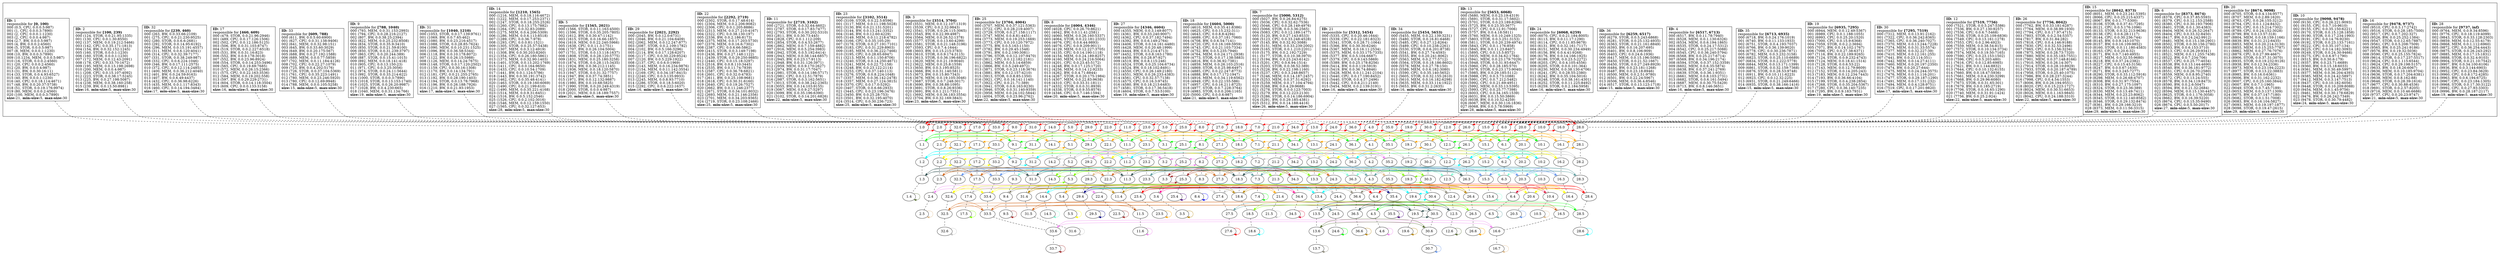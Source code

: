 strict
digraph SkipGraph {

	# vertical
	edge [dir=none style=dashed]
	subgraph {
		"1" -> "1.0" -> "1.1" -> "1.2" -> "1.3" -> "1.4"
		}
	subgraph {
		"2" -> "2.0" -> "2.1" -> "2.2" -> "2.3" -> "2.4" -> "2.5"
		}
	subgraph {
		"32" -> "32.0" -> "32.1" -> "32.2" -> "32.3" -> "32.4" -> "32.5" -> "32.6"
		}
	subgraph {
		"17" -> "17.0" -> "17.1" -> "17.2" -> "17.3" -> "17.4" -> "17.5"
		}
	subgraph {
		"33" -> "33.0" -> "33.1" -> "33.2" -> "33.3" -> "33.4" -> "33.5" -> "33.6" -> "33.7"
		}
	subgraph {
		"9" -> "9.0" -> "9.1" -> "9.2" -> "9.3" -> "9.4" -> "9.5"
		}
	subgraph {
		"31" -> "31.0" -> "31.1" -> "31.2" -> "31.3" -> "31.4" -> "31.5" -> "31.6"
		}
	subgraph {
		"14" -> "14.0" -> "14.1" -> "14.2" -> "14.3" -> "14.4" -> "14.5"
		}
	subgraph {
		"5" -> "5.0" -> "5.1" -> "5.2" -> "5.3" -> "5.4" -> "5.5"
		}
	subgraph {
		"29" -> "29.0" -> "29.1" -> "29.2" -> "29.3" -> "29.4" -> "29.5"
		}
	subgraph {
		"22" -> "22.0" -> "22.1" -> "22.2" -> "22.3" -> "22.4" -> "22.5"
		}
	subgraph {
		"11" -> "11.0" -> "11.1" -> "11.2" -> "11.3" -> "11.4" -> "11.5" -> "11.6"
		}
	subgraph {
		"23" -> "23.0" -> "23.1" -> "23.2" -> "23.3" -> "23.4" -> "23.5"
		}
	subgraph {
		"3" -> "3.0" -> "3.1" -> "3.2" -> "3.3" -> "3.4" -> "3.5"
		}
	subgraph {
		"25" -> "25.0" -> "25.1" -> "25.2" -> "25.3" -> "25.4"
		}
	subgraph {
		"8" -> "8.0" -> "8.1" -> "8.2" -> "8.3" -> "8.4"
		}
	subgraph {
		"27" -> "27.0" -> "27.1" -> "27.2" -> "27.3" -> "27.4" -> "27.5" -> "27.6"
		}
	subgraph {
		"18" -> "18.0" -> "18.1" -> "18.2" -> "18.3" -> "18.4" -> "18.5" -> "18.6"
		}
	subgraph {
		"7" -> "7.0" -> "7.1" -> "7.2" -> "7.3" -> "7.4"
		}
	subgraph {
		"21" -> "21.0" -> "21.1" -> "21.2" -> "21.3" -> "21.4" -> "21.5"
		}
	subgraph {
		"34" -> "34.0" -> "34.1" -> "34.2" -> "34.3" -> "34.4" -> "34.5"
		}
	subgraph {
		"13" -> "13.0" -> "13.1" -> "13.2" -> "13.3" -> "13.4" -> "13.5" -> "13.6" -> "13.7"
		}
	subgraph {
		"24" -> "24.0" -> "24.1" -> "24.2" -> "24.3" -> "24.4" -> "24.5" -> "24.6"
		}
	subgraph {
		"36" -> "36.0" -> "36.1" -> "36.2" -> "36.3" -> "36.4" -> "36.5" -> "36.6"
		}
	subgraph {
		"4" -> "4.0" -> "4.1" -> "4.2" -> "4.3" -> "4.4" -> "4.5" -> "4.6"
		}
	subgraph {
		"35" -> "35.0" -> "35.1" -> "35.2" -> "35.3" -> "35.4" -> "35.5"
		}
	subgraph {
		"19" -> "19.0" -> "19.1" -> "19.2" -> "19.3" -> "19.4" -> "19.5" -> "19.6"
		}
	subgraph {
		"30" -> "30.0" -> "30.1" -> "30.2" -> "30.3" -> "30.4" -> "30.5" -> "30.6" -> "30.7"
		}
	subgraph {
		"12" -> "12.0" -> "12.1" -> "12.2" -> "12.3" -> "12.4" -> "12.5" -> "12.6"
		}
	subgraph {
		"26" -> "26.0" -> "26.1" -> "26.2" -> "26.3" -> "26.4" -> "26.5" -> "26.6"
		}
	subgraph {
		"15" -> "15.0" -> "15.1" -> "15.2" -> "15.3" -> "15.4"
		}
	subgraph {
		"6" -> "6.0" -> "6.1" -> "6.2" -> "6.3" -> "6.4" -> "6.5"
		}
	subgraph {
		"20" -> "20.0" -> "20.1" -> "20.2" -> "20.3" -> "20.4" -> "20.5"
		}
	subgraph {
		"10" -> "10.0" -> "10.1" -> "10.2" -> "10.3" -> "10.4" -> "10.5"
		}
	subgraph {
		"16" -> "16.0" -> "16.1" -> "16.2" -> "16.3" -> "16.4" -> "16.5" -> "16.6" -> "16.7"
		}
	subgraph {
		"28" -> "28.0" -> "28.1" -> "28.2" -> "28.3" -> "28.4" -> "28.5" -> "28.6"
		}

	# horizontal
	edge [dir=forward, style=solid]
	subgraph cluster_content {
		rank = same
		"1" [shape=box, label=
			<
				<B>ID:</B> 1<BR ALIGN="LEFT"/>
				responsible for <B>[0, 100)</B><BR ALIGN="LEFT"/>
				000 (0.5, CPU, 0.0.0.5:987)<BR ALIGN="LEFT"/>
				001 (1, CPU, 0.0.0.3:7890)<BR ALIGN="LEFT"/>
				002 (2, CPU, 0.0.0.1:1230)<BR ALIGN="LEFT"/>
				003 (2, CPU, 0.0.0.4:987)<BR ALIGN="LEFT"/>
				004 (2.7, BW, 0.0.0.5:987)<BR ALIGN="LEFT"/>
				005 (4, BW, 0.0.0.2:4560)<BR ALIGN="LEFT"/>
				006 (5, STOR, 0.0.0.5:987)<BR ALIGN="LEFT"/>
				007 (8, MEM, 0.0.0.1:1230)<BR ALIGN="LEFT"/>
				008 (10, BW, 0.0.0.3:7890)<BR ALIGN="LEFT"/>
				009 (10.1234, MEM, 0.0.0.5:987)<BR ALIGN="LEFT"/>
				010 (16, STOR, 0.0.0.2:4560)<BR ALIGN="LEFT"/>
				011 (20, CPU, 0.0.0.2:4560)<BR ALIGN="LEFT"/>
				012 (20, BW, 0.0.0.4:987)<BR ALIGN="LEFT"/>
				013 (31, BW, 0.0.30.16:11)<BR ALIGN="LEFT"/>
				014 (33, STOR, 0.0.4.93:6527)<BR ALIGN="LEFT"/>
				015 (40, BW, 0.0.0.1:1230)<BR ALIGN="LEFT"/>
				016 (40, CPU, 0.0.18.114:4671)<BR ALIGN="LEFT"/>
				017 (48, BW, 0.0.20.37:5738)<BR ALIGN="LEFT"/>
				018 (51, STOR, 0.0.19.176:9974)<BR ALIGN="LEFT"/>
				019 (80, MEM, 0.0.0.2:4560)<BR ALIGN="LEFT"/>
				020 (100, MEM, 0.0.0.3:7890)<BR ALIGN="LEFT"/>
			<B>size:</B>21, <B>min-size:</B>5, <B>max-size:</B>30<BR ALIGN="LEFT"/>			>]
		"2" [shape=box, label=
			<
				<B>ID:</B> 2<BR ALIGN="LEFT"/>
				responsible for <B>[100, 239)</B><BR ALIGN="LEFT"/>
				000 (124, STOR, 0.0.21.95:1335)<BR ALIGN="LEFT"/>
				001 (130, CPU, 0.0.1.30:8550)<BR ALIGN="LEFT"/>
				002 (137, MEM, 0.0.19.212:5466)<BR ALIGN="LEFT"/>
				003 (142, CPU, 0.0.35.171:1813)<BR ALIGN="LEFT"/>
				004 (154, BW, 0.0.32.152:1245)<BR ALIGN="LEFT"/>
				005 (160, STOR, 0.0.0.1:1230)<BR ALIGN="LEFT"/>
				006 (160, STOR, 0.0.0.1:1230)<BR ALIGN="LEFT"/>
				007 (172, MEM, 0.0.12.43:2091)<BR ALIGN="LEFT"/>
				008 (178, CPU, 0.0.33.70:1672)<BR ALIGN="LEFT"/>
				009 (195, MEM, 0.0.13.198:2698)<BR ALIGN="LEFT"/>
				010 (200, MEM, 0.0.0.4:987)<BR ALIGN="LEFT"/>
				011 (208, CPU, 0.0.15.107:4092)<BR ALIGN="LEFT"/>
				012 (223, STOR, 0.0.38.17:5245)<BR ALIGN="LEFT"/>
				013 (225, BW, 0.0.27.198:5087)<BR ALIGN="LEFT"/>
				014 (238, MEM, 0.0.38.160:258)<BR ALIGN="LEFT"/>
				015 (239, BW, 0.0.13.50:8981)<BR ALIGN="LEFT"/>
			<B>size:</B>16, <B>min-size:</B>5, <B>max-size:</B>30<BR ALIGN="LEFT"/>			>]
		"32" [shape=box, label=
			<
				<B>ID:</B> 32<BR ALIGN="LEFT"/>
				responsible for <B>[239, 460)</B><BR ALIGN="LEFT"/>
				000 (263, BW, 0.0.33.66:2109)<BR ALIGN="LEFT"/>
				001 (275, CPU, 0.0.21.230:9525)<BR ALIGN="LEFT"/>
				002 (280, STOR, 0.0.6.6:2681)<BR ALIGN="LEFT"/>
				003 (292, STOR, 0.0.14.95:6192)<BR ALIGN="LEFT"/>
				004 (296, MEM, 0.0.15.191:4557)<BR ALIGN="LEFT"/>
				005 (311, MEM, 0.0.6.120:4041)<BR ALIGN="LEFT"/>
				006 (314, CPU, 0.0.32.39:7177)<BR ALIGN="LEFT"/>
				007 (331, STOR, 0.0.38.249:987)<BR ALIGN="LEFT"/>
				008 (332, CPU, 0.0.6.224:1046)<BR ALIGN="LEFT"/>
				009 (346, BW, 0.0.17.111:2575)<BR ALIGN="LEFT"/>
				010 (372, CPU, 0.0.12.114:2485)<BR ALIGN="LEFT"/>
				011 (400, MEM, 0.0.36.212:4040)<BR ALIGN="LEFT"/>
				012 (401, BW, 0.0.24.59:9163)<BR ALIGN="LEFT"/>
				013 (407, BW, 0.0.6.49:4437)<BR ALIGN="LEFT"/>
				014 (432, CPU, 0.0.36.98:6226)<BR ALIGN="LEFT"/>
				015 (435, MEM, 0.0.1.117:8343)<BR ALIGN="LEFT"/>
				016 (460, CPU, 0.0.14.194:3484)<BR ALIGN="LEFT"/>
			<B>size:</B>17, <B>min-size:</B>5, <B>max-size:</B>30<BR ALIGN="LEFT"/>			>]
		"17" [shape=box, label=
			<
				<B>ID:</B> 17<BR ALIGN="LEFT"/>
				responsible for <B>[460, 609)</B><BR ALIGN="LEFT"/>
				000 (479, STOR, 0.0.21.96:2946)<BR ALIGN="LEFT"/>
				001 (489, CPU, 0.0.17.126:1506)<BR ALIGN="LEFT"/>
				002 (502, CPU, 0.0.12.186:5125)<BR ALIGN="LEFT"/>
				003 (506, BW, 0.0.31.103:8747)<BR ALIGN="LEFT"/>
				004 (519, STOR, 0.0.2.227:6518)<BR ALIGN="LEFT"/>
				005 (531, BW, 0.0.31.16:823)<BR ALIGN="LEFT"/>
				006 (552, BW, 0.0.9.178:3018)<BR ALIGN="LEFT"/>
				007 (552, BW, 0.0.23.96:8924)<BR ALIGN="LEFT"/>
				008 (554, STOR, 0.0.14.253:3496)<BR ALIGN="LEFT"/>
				009 (565, CPU, 0.0.19.69:7685)<BR ALIGN="LEFT"/>
				010 (572, MEM, 0.0.26.15:2366)<BR ALIGN="LEFT"/>
				011 (575, CPU, 0.0.22.163:3536)<BR ALIGN="LEFT"/>
				012 (584, MEM, 0.0.19.202:558)<BR ALIGN="LEFT"/>
				013 (597, BW, 0.0.29.229:2731)<BR ALIGN="LEFT"/>
				014 (604, STOR, 0.0.14.118:3504)<BR ALIGN="LEFT"/>
				015 (609, CPU, 0.0.0.133:3158)<BR ALIGN="LEFT"/>
			<B>size:</B>16, <B>min-size:</B>5, <B>max-size:</B>30<BR ALIGN="LEFT"/>			>]
		"33" [shape=box, label=
			<
				<B>ID:</B> 33<BR ALIGN="LEFT"/>
				responsible for <B>[609, 788)</B><BR ALIGN="LEFT"/>
				000 (611, BW, 0.0.5.60:6900)<BR ALIGN="LEFT"/>
				001 (627, CPU, 0.0.31.138:9406)<BR ALIGN="LEFT"/>
				002 (641, MEM, 0.0.32.98:151)<BR ALIGN="LEFT"/>
				003 (645, BW, 0.0.33.60:3029)<BR ALIGN="LEFT"/>
				004 (649, BW, 0.0.20.175:567)<BR ALIGN="LEFT"/>
				005 (688, BW, 0.0.27.192:1588)<BR ALIGN="LEFT"/>
				006 (689, MEM, 0.0.0.77:5859)<BR ALIGN="LEFT"/>
				007 (702, MEM, 0.0.11.184:4126)<BR ALIGN="LEFT"/>
				008 (702, CPU, 0.0.22.27:1079)<BR ALIGN="LEFT"/>
				009 (725, BW, 0.0.4.202:5176)<BR ALIGN="LEFT"/>
				010 (726, STOR, 0.0.37.104:5369)<BR ALIGN="LEFT"/>
				011 (761, CPU, 0.0.35.223:1491)<BR ALIGN="LEFT"/>
				012 (780, MEM, 0.0.23.246:5920)<BR ALIGN="LEFT"/>
				013 (780, CPU, 0.0.12.69:9948)<BR ALIGN="LEFT"/>
				014 (788, MEM, 0.0.0.105:5258)<BR ALIGN="LEFT"/>
			<B>size:</B>15, <B>min-size:</B>5, <B>max-size:</B>30<BR ALIGN="LEFT"/>			>]
		"9" [shape=box, label=
			<
				<B>ID:</B> 9<BR ALIGN="LEFT"/>
				responsible for <B>[788, 1040)</B><BR ALIGN="LEFT"/>
				000 (793, MEM, 0.0.31.153:2993)<BR ALIGN="LEFT"/>
				001 (794, CPU, 0.0.28.216:2127)<BR ALIGN="LEFT"/>
				002 (807, BW, 0.0.38.25:2394)<BR ALIGN="LEFT"/>
				003 (822, MEM, 0.0.25.232:8508)<BR ALIGN="LEFT"/>
				004 (834, STOR, 0.0.35.9:3410)<BR ALIGN="LEFT"/>
				005 (850, STOR, 0.0.21.59:8100)<BR ALIGN="LEFT"/>
				006 (850, STOR, 0.0.31.239:3797)<BR ALIGN="LEFT"/>
				007 (863, CPU, 0.0.20.244:389)<BR ALIGN="LEFT"/>
				008 (887, STOR, 0.0.15.41:1015)<BR ALIGN="LEFT"/>
				009 (892, MEM, 0.0.18.141:418)<BR ALIGN="LEFT"/>
				010 (905, CPU, 0.0.13.150:23)<BR ALIGN="LEFT"/>
				011 (971, CPU, 0.0.3.25:3056)<BR ALIGN="LEFT"/>
				012 (974, STOR, 0.0.24.11:5644)<BR ALIGN="LEFT"/>
				013 (992, STOR, 0.0.33.214:622)<BR ALIGN="LEFT"/>
				014 (1000, STOR, 0.0.0.3:7890)<BR ALIGN="LEFT"/>
				015 (1018, STOR, 0.0.13.153:1740)<BR ALIGN="LEFT"/>
				016 (1025, STOR, 0.0.26.20:9987)<BR ALIGN="LEFT"/>
				017 (1028, BW, 0.0.4.230:665)<BR ALIGN="LEFT"/>
				018 (1040, MEM, 0.0.31.134:766)<BR ALIGN="LEFT"/>
			<B>size:</B>19, <B>min-size:</B>5, <B>max-size:</B>30<BR ALIGN="LEFT"/>			>]
		"31" [shape=box, label=
			<
				<B>ID:</B> 31<BR ALIGN="LEFT"/>
				responsible for <B>[1040, 1210)</B><BR ALIGN="LEFT"/>
				000 (1053, STOR, 0.0.17.139:9761)<BR ALIGN="LEFT"/>
				001 (1069, BW, 0.0.7.65:462)<BR ALIGN="LEFT"/>
				002 (1080, BW, 0.0.23.216:4517)<BR ALIGN="LEFT"/>
				003 (1088, STOR, 0.0.28.85:7624)<BR ALIGN="LEFT"/>
				004 (1090, MEM, 0.0.10.231:1525)<BR ALIGN="LEFT"/>
				005 (1096, BW, 0.0.36.58:5344)<BR ALIGN="LEFT"/>
				006 (1118, BW, 0.0.10.178:8072)<BR ALIGN="LEFT"/>
				007 (1122, BW, 0.0.26.15:5988)<BR ALIGN="LEFT"/>
				008 (1126, MEM, 0.0.14.24:7675)<BR ALIGN="LEFT"/>
				009 (1148, STOR, 0.0.17.120:2502)<BR ALIGN="LEFT"/>
				010 (1159, CPU, 0.0.30.16:1308)<BR ALIGN="LEFT"/>
				011 (1170, BW, 0.0.14.134:791)<BR ALIGN="LEFT"/>
				012 (1181, CPU, 0.0.21.255:2765)<BR ALIGN="LEFT"/>
				013 (1192, BW, 0.0.28.190:1403)<BR ALIGN="LEFT"/>
				014 (1194, STOR, 0.0.13.78:7968)<BR ALIGN="LEFT"/>
				015 (1196, BW, 0.0.26.188:7926)<BR ALIGN="LEFT"/>
				016 (1210, BW, 0.0.21.93:1953)<BR ALIGN="LEFT"/>
			<B>size:</B>17, <B>min-size:</B>5, <B>max-size:</B>30<BR ALIGN="LEFT"/>			>]
		"14" [shape=box, label=
			<
				<B>ID:</B> 14<BR ALIGN="LEFT"/>
				responsible for <B>[1210, 1565)</B><BR ALIGN="LEFT"/>
				000 (1216, MEM, 0.0.18.116:4672)<BR ALIGN="LEFT"/>
				001 (1222, MEM, 0.0.17.253:2371)<BR ALIGN="LEFT"/>
				002 (1247, STOR, 0.0.18.255:2526)<BR ALIGN="LEFT"/>
				003 (1260, CPU, 0.0.13.175:7882)<BR ALIGN="LEFT"/>
				004 (1264, CPU, 0.0.32.83:2089)<BR ALIGN="LEFT"/>
				005 (1275, MEM, 0.0.4.206:5309)<BR ALIGN="LEFT"/>
				006 (1286, MEM, 0.0.6.113:8518)<BR ALIGN="LEFT"/>
				007 (1289, CPU, 0.0.36.7:978)<BR ALIGN="LEFT"/>
				008 (1293, CPU, 0.0.0.81:1521)<BR ALIGN="LEFT"/>
				009 (1305, STOR, 0.0.25.57:5438)<BR ALIGN="LEFT"/>
				010 (1307, MEM, 0.0.3.12:4919)<BR ALIGN="LEFT"/>
				011 (1308, BW, 0.0.30.203:8260)<BR ALIGN="LEFT"/>
				012 (1354, CPU, 0.0.26.180:5861)<BR ALIGN="LEFT"/>
				013 (1373, MEM, 0.0.32.90:1403)<BR ALIGN="LEFT"/>
				014 (1401, STOR, 0.0.13.202:1769)<BR ALIGN="LEFT"/>
				015 (1411, CPU, 0.0.0.164:9650)<BR ALIGN="LEFT"/>
				016 (1433, CPU, 0.0.10.54:1709)<BR ALIGN="LEFT"/>
				017 (1441, BW, 0.0.1.124:5786)<BR ALIGN="LEFT"/>
				018 (1443, BW, 0.0.30.191:3742)<BR ALIGN="LEFT"/>
				019 (1462, CPU, 0.0.35.48:4141)<BR ALIGN="LEFT"/>
				020 (1463, STOR, 0.0.19.160:6069)<BR ALIGN="LEFT"/>
				021 (1490, CPU, 0.0.21.199:610)<BR ALIGN="LEFT"/>
				022 (1490, MEM, 0.0.35.221:4168)<BR ALIGN="LEFT"/>
				023 (1514, MEM, 0.0.9.31:6451)<BR ALIGN="LEFT"/>
				024 (1516, BW, 0.0.5.152:2546)<BR ALIGN="LEFT"/>
				025 (1526, CPU, 0.0.2.102:3016)<BR ALIGN="LEFT"/>
				026 (1546, MEM, 0.0.12.159:1550)<BR ALIGN="LEFT"/>
				027 (1565, CPU, 0.0.32.127:653)<BR ALIGN="LEFT"/>
			<B>size:</B>28, <B>min-size:</B>5, <B>max-size:</B>30<BR ALIGN="LEFT"/>			>]
		"5" [shape=box, label=
			<
				<B>ID:</B> 5<BR ALIGN="LEFT"/>
				responsible for <B>[1565, 2021)</B><BR ALIGN="LEFT"/>
				000 (1566, STOR, 0.0.11.163:4500)<BR ALIGN="LEFT"/>
				001 (1596, STOR, 0.0.35.205:7805)<BR ALIGN="LEFT"/>
				002 (1612, BW, 0.0.30.47:1142)<BR ALIGN="LEFT"/>
				003 (1615, STOR, 0.0.16.66:1857)<BR ALIGN="LEFT"/>
				004 (1619, MEM, 0.0.22.240:5966)<BR ALIGN="LEFT"/>
				005 (1638, CPU, 0.0.11.3:1751)<BR ALIGN="LEFT"/>
				006 (1707, BW, 0.0.26.104:5004)<BR ALIGN="LEFT"/>
				007 (1751, STOR, 0.0.13.118:1637)<BR ALIGN="LEFT"/>
				008 (1808, STOR, 0.0.28.120:5775)<BR ALIGN="LEFT"/>
				009 (1831, MEM, 0.0.25.180:3258)<BR ALIGN="LEFT"/>
				010 (1874, STOR, 0.0.28.115:3435)<BR ALIGN="LEFT"/>
				011 (1924, BW, 0.0.36.212:1145)<BR ALIGN="LEFT"/>
				012 (1936, MEM, 0.0.18.120:5870)<BR ALIGN="LEFT"/>
				013 (1947, STOR, 0.0.31.32:7757)<BR ALIGN="LEFT"/>
				014 (1947, BW, 0.0.37.74:3851)<BR ALIGN="LEFT"/>
				015 (1971, BW, 0.0.12.132:9887)<BR ALIGN="LEFT"/>
				016 (1980, BW, 0.0.10.68:5825)<BR ALIGN="LEFT"/>
				017 (1990, STOR, 0.0.20.249:4319)<BR ALIGN="LEFT"/>
				018 (2000, STOR, 0.0.0.4:987)<BR ALIGN="LEFT"/>
				019 (2021, MEM, 0.0.18.189:7557)<BR ALIGN="LEFT"/>
			<B>size:</B>20, <B>min-size:</B>5, <B>max-size:</B>30<BR ALIGN="LEFT"/>			>]
		"29" [shape=box, label=
			<
				<B>ID:</B> 29<BR ALIGN="LEFT"/>
				responsible for <B>[2021, 2292)</B><BR ALIGN="LEFT"/>
				000 (2045, BW, 0.0.12.0:6731)<BR ALIGN="LEFT"/>
				001 (2046, BW, 0.0.21.104:6409)<BR ALIGN="LEFT"/>
				002 (2062, MEM, 0.0.12.247:877)<BR ALIGN="LEFT"/>
				003 (2087, STOR, 0.0.2.109:1782)<BR ALIGN="LEFT"/>
				004 (2102, BW, 0.0.5.166:3296)<BR ALIGN="LEFT"/>
				005 (2114, BW, 0.0.17.128:6207)<BR ALIGN="LEFT"/>
				006 (2117, CPU, 0.0.30.229:9524)<BR ALIGN="LEFT"/>
				007 (2120, BW, 0.0.5.229:1922)<BR ALIGN="LEFT"/>
				008 (2137, CPU, 0.0.6.0:1969)<BR ALIGN="LEFT"/>
				009 (2143, MEM, 0.0.16.234:9876)<BR ALIGN="LEFT"/>
				010 (2154, MEM, 0.0.11.142:3554)<BR ALIGN="LEFT"/>
				011 (2169, CPU, 0.0.34.187:8415)<BR ALIGN="LEFT"/>
				012 (2240, CPU, 0.0.3.135:9933)<BR ALIGN="LEFT"/>
				013 (2245, MEM, 0.0.8.93:7710)<BR ALIGN="LEFT"/>
				014 (2286, STOR, 0.0.18.5:6020)<BR ALIGN="LEFT"/>
				015 (2292, CPU, 0.0.6.222:1637)<BR ALIGN="LEFT"/>
			<B>size:</B>16, <B>min-size:</B>5, <B>max-size:</B>30<BR ALIGN="LEFT"/>			>]
		"22" [shape=box, label=
			<
				<B>ID:</B> 22<BR ALIGN="LEFT"/>
				responsible for <B>[2292, 2719)</B><BR ALIGN="LEFT"/>
				000 (2302, STOR, 0.0.17.48:614)<BR ALIGN="LEFT"/>
				001 (2304, MEM, 0.0.2.206:9082)<BR ALIGN="LEFT"/>
				002 (2306, CPU, 0.0.1.205:8886)<BR ALIGN="LEFT"/>
				003 (2313, MEM, 0.0.27.210:4167)<BR ALIGN="LEFT"/>
				004 (2322, CPU, 0.0.38.130:197)<BR ALIGN="LEFT"/>
				005 (2336, BW, 0.0.2.186:8173)<BR ALIGN="LEFT"/>
				006 (2375, MEM, 0.0.17.203:5730)<BR ALIGN="LEFT"/>
				007 (2376, MEM, 0.0.16.6:7302)<BR ALIGN="LEFT"/>
				008 (2387, CPU, 0.0.6.66:5862)<BR ALIGN="LEFT"/>
				009 (2415, STOR, 0.0.3.149:7198)<BR ALIGN="LEFT"/>
				010 (2436, BW, 0.0.27.148:1122)<BR ALIGN="LEFT"/>
				011 (2439, STOR, 0.0.29.250:9885)<BR ALIGN="LEFT"/>
				012 (2440, CPU, 0.0.15.18:3297)<BR ALIGN="LEFT"/>
				013 (2516, BW, 0.0.8.110:3445)<BR ALIGN="LEFT"/>
				014 (2535, BW, 0.0.11.74:7839)<BR ALIGN="LEFT"/>
				015 (2587, CPU, 0.0.36.78:6821)<BR ALIGN="LEFT"/>
				016 (2601, CPU, 0.0.32.0:4783)<BR ALIGN="LEFT"/>
				017 (2611, BW, 0.0.25.108:9681)<BR ALIGN="LEFT"/>
				018 (2618, CPU, 0.0.30.31:6160)<BR ALIGN="LEFT"/>
				019 (2640, CPU, 0.0.19.26:7527)<BR ALIGN="LEFT"/>
				020 (2662, BW, 0.0.11.246:2377)<BR ALIGN="LEFT"/>
				021 (2671, STOR, 0.0.34.101:8032)<BR ALIGN="LEFT"/>
				022 (2693, MEM, 0.0.21.146:2356)<BR ALIGN="LEFT"/>
				023 (2701, MEM, 0.0.34.203:9365)<BR ALIGN="LEFT"/>
				024 (2719, STOR, 0.0.23.108:2466)<BR ALIGN="LEFT"/>
			<B>size:</B>25, <B>min-size:</B>5, <B>max-size:</B>30<BR ALIGN="LEFT"/>			>]
		"11" [shape=box, label=
			<
				<B>ID:</B> 11<BR ALIGN="LEFT"/>
				responsible for <B>[2719, 3102)</B><BR ALIGN="LEFT"/>
				000 (2721, STOR, 0.0.32.64:4602)<BR ALIGN="LEFT"/>
				001 (2787, STOR, 0.0.17.83:7477)<BR ALIGN="LEFT"/>
				002 (2793, STOR, 0.0.30.202:5310)<BR ALIGN="LEFT"/>
				003 (2811, BW, 0.0.30.73:445)<BR ALIGN="LEFT"/>
				004 (2828, CPU, 0.0.1.112:209)<BR ALIGN="LEFT"/>
				005 (2854, STOR, 0.0.4.53:2677)<BR ALIGN="LEFT"/>
				006 (2862, MEM, 0.0.7.159:4882)<BR ALIGN="LEFT"/>
				007 (2916, MEM, 0.0.5.254:3983)<BR ALIGN="LEFT"/>
				008 (2942, STOR, 0.0.5.192:6414)<BR ALIGN="LEFT"/>
				009 (2943, MEM, 0.0.38.144:6857)<BR ALIGN="LEFT"/>
				010 (2945, BW, 0.0.23.17:9113)<BR ALIGN="LEFT"/>
				011 (2948, BW, 0.0.31.126:3971)<BR ALIGN="LEFT"/>
				012 (2959, MEM, 0.0.9.170:2627)<BR ALIGN="LEFT"/>
				013 (2974, BW, 0.0.31.17:7047)<BR ALIGN="LEFT"/>
				014 (2981, STOR, 0.0.14.186:5717)<BR ALIGN="LEFT"/>
				015 (2981, CPU, 0.0.12.51:7879)<BR ALIGN="LEFT"/>
				016 (2987, STOR, 0.0.3.162:5651)<BR ALIGN="LEFT"/>
				017 (3013, STOR, 0.0.38.242:2365)<BR ALIGN="LEFT"/>
				018 (3055, BW, 0.0.14.103:9155)<BR ALIGN="LEFT"/>
				019 (3067, MEM, 0.0.9.27:5297)<BR ALIGN="LEFT"/>
				020 (3099, BW, 0.0.35.196:6390)<BR ALIGN="LEFT"/>
				021 (3102, STOR, 0.0.14.201:6826)<BR ALIGN="LEFT"/>
			<B>size:</B>22, <B>min-size:</B>5, <B>max-size:</B>30<BR ALIGN="LEFT"/>			>]
		"23" [shape=box, label=
			<
				<B>ID:</B> 23<BR ALIGN="LEFT"/>
				responsible for <B>[3102, 3514)</B><BR ALIGN="LEFT"/>
				000 (3109, STOR, 0.0.22.5:8596)<BR ALIGN="LEFT"/>
				001 (3117, MEM, 0.0.11.198:5028)<BR ALIGN="LEFT"/>
				002 (3130, BW, 0.0.21.131:5201)<BR ALIGN="LEFT"/>
				003 (3144, BW, 0.0.13.241:3352)<BR ALIGN="LEFT"/>
				004 (3146, BW, 0.0.12.60:4229)<BR ALIGN="LEFT"/>
				005 (3149, MEM, 0.0.11.218:4782)<BR ALIGN="LEFT"/>
				006 (3166, CPU, 0.0.35.105:29)<BR ALIGN="LEFT"/>
				007 (3178, STOR, 0.0.27.191:7101)<BR ALIGN="LEFT"/>
				008 (3183, CPU, 0.0.31.229:8903)<BR ALIGN="LEFT"/>
				009 (3185, MEM, 0.0.36.222:7466)<BR ALIGN="LEFT"/>
				010 (3195, CPU, 0.0.28.65:6947)<BR ALIGN="LEFT"/>
				011 (3213, MEM, 0.0.1.150:8706)<BR ALIGN="LEFT"/>
				012 (3240, STOR, 0.0.14.250:4671)<BR ALIGN="LEFT"/>
				013 (3241, MEM, 0.0.22.72:158)<BR ALIGN="LEFT"/>
				014 (3248, BW, 0.0.23.122:2114)<BR ALIGN="LEFT"/>
				015 (3253, CPU, 0.0.37.140:113)<BR ALIGN="LEFT"/>
				016 (3276, STOR, 0.0.8.224:1048)<BR ALIGN="LEFT"/>
				017 (3357, MEM, 0.0.36.142:2478)<BR ALIGN="LEFT"/>
				018 (3357, MEM, 0.0.27.124:3815)<BR ALIGN="LEFT"/>
				019 (3370, CPU, 0.0.17.0:5292)<BR ALIGN="LEFT"/>
				020 (3407, STOR, 0.0.6.66:2933)<BR ALIGN="LEFT"/>
				021 (3445, CPU, 0.0.23.196:3476)<BR ALIGN="LEFT"/>
				022 (3450, BW, 0.0.25.28:753)<BR ALIGN="LEFT"/>
				023 (3501, BW, 0.0.32.195:4070)<BR ALIGN="LEFT"/>
				024 (3514, CPU, 0.0.30.236:723)<BR ALIGN="LEFT"/>
			<B>size:</B>25, <B>min-size:</B>5, <B>max-size:</B>30<BR ALIGN="LEFT"/>			>]
		"3" [shape=box, label=
			<
				<B>ID:</B> 3<BR ALIGN="LEFT"/>
				responsible for <B>[3514, 3704)</B><BR ALIGN="LEFT"/>
				000 (3531, MEM, 0.0.12.107:1319)<BR ALIGN="LEFT"/>
				001 (3539, CPU, 0.0.2.32:9843)<BR ALIGN="LEFT"/>
				002 (3541, STOR, 0.0.26.115:3065)<BR ALIGN="LEFT"/>
				003 (3545, BW, 0.0.22.99:4987)<BR ALIGN="LEFT"/>
				004 (3564, MEM, 0.0.26.52:1378)<BR ALIGN="LEFT"/>
				005 (3577, STOR, 0.0.13.60:4299)<BR ALIGN="LEFT"/>
				006 (3581, STOR, 0.0.21.148:3196)<BR ALIGN="LEFT"/>
				007 (3593, CPU, 0.0.7.4:1644)<BR ALIGN="LEFT"/>
				008 (3603, BW, 0.0.15.215:3783)<BR ALIGN="LEFT"/>
				009 (3610, STOR, 0.0.9.174:3115)<BR ALIGN="LEFT"/>
				010 (3613, STOR, 0.0.36.196:6822)<BR ALIGN="LEFT"/>
				011 (3620, MEM, 0.0.21.19:9040)<BR ALIGN="LEFT"/>
				012 (3622, MEM, 0.0.25.8:1559)<BR ALIGN="LEFT"/>
				013 (3650, BW, 0.0.3.195:8525)<BR ALIGN="LEFT"/>
				014 (3666, BW, 0.0.31.140:5811)<BR ALIGN="LEFT"/>
				015 (3673, BW, 0.0.15.80:7343)<BR ALIGN="LEFT"/>
				016 (3676, MEM, 0.0.19.105:3046)<BR ALIGN="LEFT"/>
				017 (3687, STOR, 0.0.7.248:3017)<BR ALIGN="LEFT"/>
				018 (3690, BW, 0.0.38.88:1095)<BR ALIGN="LEFT"/>
				019 (3691, STOR, 0.0.8.26:9336)<BR ALIGN="LEFT"/>
				020 (3691, BW, 0.0.1.211:7351)<BR ALIGN="LEFT"/>
				021 (3692, MEM, 0.0.36.183:3554)<BR ALIGN="LEFT"/>
				022 (3704, BW, 0.0.32.169:3843)<BR ALIGN="LEFT"/>
			<B>size:</B>23, <B>min-size:</B>5, <B>max-size:</B>30<BR ALIGN="LEFT"/>			>]
		"25" [shape=box, label=
			<
				<B>ID:</B> 25<BR ALIGN="LEFT"/>
				responsible for <B>[3704, 4004)</B><BR ALIGN="LEFT"/>
				000 (3707, MEM, 0.0.37.121:5363)<BR ALIGN="LEFT"/>
				001 (3722, CPU, 0.0.28.219:4007)<BR ALIGN="LEFT"/>
				002 (3729, STOR, 0.0.27.158:1117)<BR ALIGN="LEFT"/>
				003 (3747, MEM, 0.0.8.81:4451)<BR ALIGN="LEFT"/>
				004 (3773, MEM, 0.0.19.253:1669)<BR ALIGN="LEFT"/>
				005 (3773, CPU, 0.0.10.120:7972)<BR ALIGN="LEFT"/>
				006 (3775, BW, 0.0.5.163:1150)<BR ALIGN="LEFT"/>
				007 (3782, BW, 0.0.29.45:1548)<BR ALIGN="LEFT"/>
				008 (3791, BW, 0.0.2.190:3081)<BR ALIGN="LEFT"/>
				009 (3796, STOR, 0.0.12.107:9470)<BR ALIGN="LEFT"/>
				010 (3811, CPU, 0.0.12.182:2181)<BR ALIGN="LEFT"/>
				011 (3862, MEM, 0.0.5.14:6859)<BR ALIGN="LEFT"/>
				012 (3866, BW, 0.0.5.249:4972)<BR ALIGN="LEFT"/>
				013 (3871, STOR, 0.0.23.118:3676)<BR ALIGN="LEFT"/>
				014 (3881, BW, 0.0.12.157:4210)<BR ALIGN="LEFT"/>
				015 (3913, STOR, 0.0.8.85:1350)<BR ALIGN="LEFT"/>
				016 (3921, CPU, 0.0.16.141:1140)<BR ALIGN="LEFT"/>
				017 (3922, CPU, 0.0.21.71:389)<BR ALIGN="LEFT"/>
				018 (3941, STOR, 0.0.6.163:9230)<BR ALIGN="LEFT"/>
				019 (3946, STOR, 0.0.31.140:9359)<BR ALIGN="LEFT"/>
				020 (3958, MEM, 0.0.24.102:5844)<BR ALIGN="LEFT"/>
				021 (4004, STOR, 0.0.23.96:2762)<BR ALIGN="LEFT"/>
			<B>size:</B>22, <B>min-size:</B>5, <B>max-size:</B>30<BR ALIGN="LEFT"/>			>]
		"8" [shape=box, label=
			<
				<B>ID:</B> 8<BR ALIGN="LEFT"/>
				responsible for <B>[4004, 4346)</B><BR ALIGN="LEFT"/>
				000 (4028, CPU, 0.0.26.70:8621)<BR ALIGN="LEFT"/>
				001 (4042, BW, 0.0.11.41:2581)<BR ALIGN="LEFT"/>
				002 (4060, MEM, 0.0.26.160:5337)<BR ALIGN="LEFT"/>
				003 (4064, STOR, 0.0.22.181:2333)<BR ALIGN="LEFT"/>
				004 (4076, CPU, 0.0.6.44:9893)<BR ALIGN="LEFT"/>
				005 (4076, CPU, 0.0.9.209:9011)<BR ALIGN="LEFT"/>
				006 (4129, MEM, 0.0.12.227:3705)<BR ALIGN="LEFT"/>
				007 (4135, CPU, 0.0.14.190:1118)<BR ALIGN="LEFT"/>
				008 (4154, MEM, 0.0.24.189:8257)<BR ALIGN="LEFT"/>
				009 (4160, MEM, 0.0.24.216:5064)<BR ALIGN="LEFT"/>
				010 (4201, CPU, 0.0.23.45:5172)<BR ALIGN="LEFT"/>
				011 (4248, BW, 0.0.17.125:1720)<BR ALIGN="LEFT"/>
				012 (4256, MEM, 0.0.14.12:9233)<BR ALIGN="LEFT"/>
				013 (4262, BW, 0.0.4.71:8844)<BR ALIGN="LEFT"/>
				014 (4267, STOR, 0.0.20.175:1984)<BR ALIGN="LEFT"/>
				015 (4307, MEM, 0.0.22.83:9638)<BR ALIGN="LEFT"/>
				016 (4310, CPU, 0.0.33.31:1811)<BR ALIGN="LEFT"/>
				017 (4332, STOR, 0.0.0.31:8939)<BR ALIGN="LEFT"/>
				018 (4338, STOR, 0.0.9.55:8576)<BR ALIGN="LEFT"/>
				019 (4346, CPU, 0.0.7.146:1594)<BR ALIGN="LEFT"/>
			<B>size:</B>20, <B>min-size:</B>5, <B>max-size:</B>30<BR ALIGN="LEFT"/>			>]
		"27" [shape=box, label=
			<
				<B>ID:</B> 27<BR ALIGN="LEFT"/>
				responsible for <B>[4346, 4604)</B><BR ALIGN="LEFT"/>
				000 (4355, MEM, 0.0.3.149:8077)<BR ALIGN="LEFT"/>
				001 (4361, BW, 0.0.33.240:9007)<BR ALIGN="LEFT"/>
				002 (4362, CPU, 0.0.37.182:7494)<BR ALIGN="LEFT"/>
				003 (4392, BW, 0.0.6.149:2764)<BR ALIGN="LEFT"/>
				004 (4406, STOR, 0.0.14.161:4480)<BR ALIGN="LEFT"/>
				005 (4428, MEM, 0.0.20.48:1999)<BR ALIGN="LEFT"/>
				006 (4444, BW, 0.0.5.214:4713)<BR ALIGN="LEFT"/>
				007 (4452, STOR, 0.0.8.163:1780)<BR ALIGN="LEFT"/>
				008 (4459, BW, 0.0.28.97:927)<BR ALIGN="LEFT"/>
				009 (4519, BW, 0.0.8.115:246)<BR ALIGN="LEFT"/>
				010 (4524, STOR, 0.0.25.104:6734)<BR ALIGN="LEFT"/>
				011 (4524, BW, 0.0.18.102:8491)<BR ALIGN="LEFT"/>
				012 (4550, CPU, 0.0.26.149:2180)<BR ALIGN="LEFT"/>
				013 (4551, MEM, 0.0.26.233:4383)<BR ALIGN="LEFT"/>
				014 (4561, CPU, 0.0.32.57:7138)<BR ALIGN="LEFT"/>
				015 (4575, CPU, 0.0.16.3:9745)<BR ALIGN="LEFT"/>
				016 (4580, BW, 0.0.18.213:6483)<BR ALIGN="LEFT"/>
				017 (4581, STOR, 0.0.17.36:5418)<BR ALIGN="LEFT"/>
				018 (4604, STOR, 0.0.7.53:5100)<BR ALIGN="LEFT"/>
			<B>size:</B>19, <B>min-size:</B>5, <B>max-size:</B>30<BR ALIGN="LEFT"/>			>]
		"18" [shape=box, label=
			<
				<B>ID:</B> 18<BR ALIGN="LEFT"/>
				responsible for <B>[4604, 5000)</B><BR ALIGN="LEFT"/>
				000 (4610, MEM, 0.0.35.41:8386)<BR ALIGN="LEFT"/>
				001 (4625, CPU, 0.0.15.232:311)<BR ALIGN="LEFT"/>
				002 (4643, CPU, 0.0.8.8:4294)<BR ALIGN="LEFT"/>
				003 (4689, CPU, 0.0.37.181:7060)<BR ALIGN="LEFT"/>
				004 (4708, BW, 0.0.6.54:7141)<BR ALIGN="LEFT"/>
				005 (4720, CPU, 0.0.16.169:5959)<BR ALIGN="LEFT"/>
				006 (4743, CPU, 0.0.21.103:7334)<BR ALIGN="LEFT"/>
				007 (4752, BW, 0.0.5.235:7946)<BR ALIGN="LEFT"/>
				008 (4764, MEM, 0.0.24.171:2938)<BR ALIGN="LEFT"/>
				009 (4773, STOR, 0.0.17.138:5883)<BR ALIGN="LEFT"/>
				010 (4816, BW, 0.0.36.92:7381)<BR ALIGN="LEFT"/>
				011 (4859, MEM, 0.0.26.103:2516)<BR ALIGN="LEFT"/>
				012 (4869, STOR, 0.0.25.98:6497)<BR ALIGN="LEFT"/>
				013 (4885, CPU, 0.0.22.247:8773)<BR ALIGN="LEFT"/>
				014 (4888, BW, 0.0.17.172:1947)<BR ALIGN="LEFT"/>
				015 (4916, MEM, 0.0.34.119:6562)<BR ALIGN="LEFT"/>
				016 (4949, CPU, 0.0.22.155:586)<BR ALIGN="LEFT"/>
				017 (4957, CPU, 0.0.16.211:8725)<BR ALIGN="LEFT"/>
				018 (4977, STOR, 0.0.7.228:3764)<BR ALIGN="LEFT"/>
				019 (4983, STOR, 0.0.0.206:1165)<BR ALIGN="LEFT"/>
				020 (5000, CPU, 0.0.0.6:987)<BR ALIGN="LEFT"/>
			<B>size:</B>21, <B>min-size:</B>5, <B>max-size:</B>30<BR ALIGN="LEFT"/>			>]
		"7" [shape=box, label=
			<
				<B>ID:</B> 7<BR ALIGN="LEFT"/>
				responsible for <B>[5000, 5312)</B><BR ALIGN="LEFT"/>
				000 (5027, BW, 0.0.26.84:6275)<BR ALIGN="LEFT"/>
				001 (5036, CPU, 0.0.32.62:7536)<BR ALIGN="LEFT"/>
				002 (5046, CPU, 0.0.28.149:4976)<BR ALIGN="LEFT"/>
				003 (5066, STOR, 0.0.3.36:2565)<BR ALIGN="LEFT"/>
				004 (5083, CPU, 0.0.12.189:1477)<BR ALIGN="LEFT"/>
				005 (5120, BW, 0.0.27.143:8533)<BR ALIGN="LEFT"/>
				006 (5123, CPU, 0.0.33.248:4528)<BR ALIGN="LEFT"/>
				007 (5145, BW, 0.0.32.92:3088)<BR ALIGN="LEFT"/>
				008 (5151, MEM, 0.0.33.239:2002)<BR ALIGN="LEFT"/>
				009 (5165, STOR, 0.0.1.210:2201)<BR ALIGN="LEFT"/>
				010 (5175, BW, 0.0.2.192:7229)<BR ALIGN="LEFT"/>
				011 (5177, STOR, 0.0.10.38:3970)<BR ALIGN="LEFT"/>
				012 (5194, BW, 0.0.23.243:6142)<BR ALIGN="LEFT"/>
				013 (5201, CPU, 0.0.6.94:1514)<BR ALIGN="LEFT"/>
				014 (5203, STOR, 0.0.38.52:389)<BR ALIGN="LEFT"/>
				015 (5226, BW, 0.0.22.198:1160)<BR ALIGN="LEFT"/>
				016 (5237, CPU, 0.0.3.248:8657)<BR ALIGN="LEFT"/>
				017 (5246, MEM, 0.0.14.187:2457)<BR ALIGN="LEFT"/>
				018 (5253, MEM, 0.0.37.51:6292)<BR ALIGN="LEFT"/>
				019 (5259, MEM, 0.0.17.104:4794)<BR ALIGN="LEFT"/>
				020 (5268, BW, 0.0.4.29:9688)<BR ALIGN="LEFT"/>
				021 (5278, STOR, 0.0.0.123:7003)<BR ALIGN="LEFT"/>
				022 (5279, BW, 0.0.12.223:2130)<BR ALIGN="LEFT"/>
				023 (5286, STOR, 0.0.14.186:6904)<BR ALIGN="LEFT"/>
				024 (5291, BW, 0.0.29.185:4381)<BR ALIGN="LEFT"/>
				025 (5312, BW, 0.0.14.188:4416)<BR ALIGN="LEFT"/>
			<B>size:</B>26, <B>min-size:</B>5, <B>max-size:</B>30<BR ALIGN="LEFT"/>			>]
		"21" [shape=box, label=
			<
				<B>ID:</B> 21<BR ALIGN="LEFT"/>
				responsible for <B>[5312, 5454)</B><BR ALIGN="LEFT"/>
				000 (5335, CPU, 0.0.20.46:1644)<BR ALIGN="LEFT"/>
				001 (5339, CPU, 0.0.22.181:8323)<BR ALIGN="LEFT"/>
				002 (5341, STOR, 0.0.28.71:1064)<BR ALIGN="LEFT"/>
				003 (5366, BW, 0.0.30.30:6246)<BR ALIGN="LEFT"/>
				004 (5367, MEM, 0.0.16.11:2534)<BR ALIGN="LEFT"/>
				005 (5375, MEM, 0.0.33.175:7335)<BR ALIGN="LEFT"/>
				006 (5377, BW, 0.0.5.104:6687)<BR ALIGN="LEFT"/>
				007 (5379, CPU, 0.0.9.143:5869)<BR ALIGN="LEFT"/>
				008 (5389, BW, 0.0.25.178:8256)<BR ALIGN="LEFT"/>
				009 (5414, BW, 0.0.0.119:5919)<BR ALIGN="LEFT"/>
				010 (5419, BW, 0.0.36.74:8846)<BR ALIGN="LEFT"/>
				011 (5428, MEM, 0.0.11.241:2104)<BR ALIGN="LEFT"/>
				012 (5440, CPU, 0.0.17.190:8452)<BR ALIGN="LEFT"/>
				013 (5440, STOR, 0.0.4.37:2496)<BR ALIGN="LEFT"/>
				014 (5442, CPU, 0.0.8.211:2149)<BR ALIGN="LEFT"/>
				015 (5454, MEM, 0.0.2.139:3191)<BR ALIGN="LEFT"/>
			<B>size:</B>16, <B>min-size:</B>5, <B>max-size:</B>30<BR ALIGN="LEFT"/>			>]
		"34" [shape=box, label=
			<
				<B>ID:</B> 34<BR ALIGN="LEFT"/>
				responsible for <B>[5454, 5653)</B><BR ALIGN="LEFT"/>
				000 (5455, MEM, 0.0.22.139:3231)<BR ALIGN="LEFT"/>
				001 (5480, STOR, 0.0.16.81:6468)<BR ALIGN="LEFT"/>
				002 (5485, CPU, 0.0.27.12:8264)<BR ALIGN="LEFT"/>
				003 (5489, CPU, 0.0.10.238:2261)<BR ALIGN="LEFT"/>
				004 (5530, STOR, 0.0.6.201:8738)<BR ALIGN="LEFT"/>
				005 (5541, BW, 0.0.27.74:4593)<BR ALIGN="LEFT"/>
				006 (5555, BW, 0.0.20.241:8062)<BR ALIGN="LEFT"/>
				007 (5563, MEM, 0.0.2.77:5712)<BR ALIGN="LEFT"/>
				008 (5564, STOR, 0.0.18.186:8602)<BR ALIGN="LEFT"/>
				009 (5578, MEM, 0.0.27.78:150)<BR ALIGN="LEFT"/>
				010 (5589, MEM, 0.0.6.182:3080)<BR ALIGN="LEFT"/>
				011 (5590, CPU, 0.0.35.140:5652)<BR ALIGN="LEFT"/>
				012 (5605, STOR, 0.0.32.155:2610)<BR ALIGN="LEFT"/>
				013 (5610, MEM, 0.0.16.182:6298)<BR ALIGN="LEFT"/>
				014 (5635, MEM, 0.0.33.114:1922)<BR ALIGN="LEFT"/>
				015 (5653, BW, 0.0.31.2:2635)<BR ALIGN="LEFT"/>
			<B>size:</B>16, <B>min-size:</B>5, <B>max-size:</B>30<BR ALIGN="LEFT"/>			>]
		"13" [shape=box, label=
			<
				<B>ID:</B> 13<BR ALIGN="LEFT"/>
				responsible for <B>[5653, 6068)</B><BR ALIGN="LEFT"/>
				000 (5680, MEM, 0.0.23.19:4319)<BR ALIGN="LEFT"/>
				001 (5691, STOR, 0.0.31.17:5602)<BR ALIGN="LEFT"/>
				002 (5701, STOR, 0.0.23.189:8296)<BR ALIGN="LEFT"/>
				003 (5725, BW, 0.0.23.35:3677)<BR ALIGN="LEFT"/>
				004 (5727, CPU, 0.0.12.91:7006)<BR ALIGN="LEFT"/>
				005 (5757, BW, 0.0.4.18:5811)<BR ALIGN="LEFT"/>
				006 (5760, MEM, 0.0.10.249:1325)<BR ALIGN="LEFT"/>
				007 (5803, STOR, 0.0.3.251:3153)<BR ALIGN="LEFT"/>
				008 (5811, STOR, 0.0.20.239:4974)<BR ALIGN="LEFT"/>
				009 (5843, CPU, 0.0.1.176:858)<BR ALIGN="LEFT"/>
				010 (5845, BW, 0.0.11.23:8407)<BR ALIGN="LEFT"/>
				011 (5895, CPU, 0.0.13.5:8572)<BR ALIGN="LEFT"/>
				012 (5935, MEM, 0.0.34.62:1764)<BR ALIGN="LEFT"/>
				013 (5941, MEM, 0.0.23.179:7029)<BR ALIGN="LEFT"/>
				014 (5948, STOR, 0.0.31.93:6447)<BR ALIGN="LEFT"/>
				015 (5960, CPU, 0.0.28.185:570)<BR ALIGN="LEFT"/>
				016 (5978, STOR, 0.0.23.173:9040)<BR ALIGN="LEFT"/>
				017 (5985, BW, 0.0.29.185:5112)<BR ALIGN="LEFT"/>
				018 (5988, CPU, 0.0.3.73:1088)<BR ALIGN="LEFT"/>
				019 (5991, CPU, 0.0.7.212:5482)<BR ALIGN="LEFT"/>
				020 (5992, CPU, 0.0.21.69:4951)<BR ALIGN="LEFT"/>
				021 (5992, MEM, 0.0.33.13:5395)<BR ALIGN="LEFT"/>
				022 (5993, CPU, 0.0.25.77:7398)<BR ALIGN="LEFT"/>
				023 (6003, CPU, 0.0.34.165:1539)<BR ALIGN="LEFT"/>
				024 (6031, BW, 0.0.15.50:3869)<BR ALIGN="LEFT"/>
				025 (6038, BW, 0.0.10.52:4259)<BR ALIGN="LEFT"/>
				026 (6067, MEM, 0.0.30.116:1836)<BR ALIGN="LEFT"/>
				027 (6068, BW, 0.0.3.78:5969)<BR ALIGN="LEFT"/>
			<B>size:</B>28, <B>min-size:</B>5, <B>max-size:</B>30<BR ALIGN="LEFT"/>			>]
		"24" [shape=box, label=
			<
				<B>ID:</B> 24<BR ALIGN="LEFT"/>
				responsible for <B>[6068, 6259)</B><BR ALIGN="LEFT"/>
				000 (6070, CPU, 0.0.21.184:8005)<BR ALIGN="LEFT"/>
				001 (6113, BW, 0.0.11.17:1290)<BR ALIGN="LEFT"/>
				002 (6114, CPU, 0.0.11.85:9678)<BR ALIGN="LEFT"/>
				003 (6131, BW, 0.0.32.161:7117)<BR ALIGN="LEFT"/>
				004 (6151, MEM, 0.0.30.234:4949)<BR ALIGN="LEFT"/>
				005 (6156, BW, 0.0.4.41:9268)<BR ALIGN="LEFT"/>
				006 (6176, BW, 0.0.14.166:1925)<BR ALIGN="LEFT"/>
				007 (6189, STOR, 0.0.23.5:2272)<BR ALIGN="LEFT"/>
				008 (6203, CPU, 0.0.4.105:4556)<BR ALIGN="LEFT"/>
				009 (6205, STOR, 0.0.0.101:364)<BR ALIGN="LEFT"/>
				010 (6230, MEM, 0.0.38.130:4706)<BR ALIGN="LEFT"/>
				011 (6241, CPU, 0.0.28.55:2380)<BR ALIGN="LEFT"/>
				012 (6242, BW, 0.0.35.104:5016)<BR ALIGN="LEFT"/>
				013 (6248, STOR, 0.0.38.161:4301)<BR ALIGN="LEFT"/>
				014 (6252, STOR, 0.0.11.225:8492)<BR ALIGN="LEFT"/>
				015 (6259, STOR, 0.0.2.184:5958)<BR ALIGN="LEFT"/>
			<B>size:</B>16, <B>min-size:</B>5, <B>max-size:</B>30<BR ALIGN="LEFT"/>			>]
		"36" [shape=box, label=
			<
				<B>ID:</B> 36<BR ALIGN="LEFT"/>
				responsible for <B>[6259, 6517)</B><BR ALIGN="LEFT"/>
				000 (6279, STOR, 0.0.5.243:6868)<BR ALIGN="LEFT"/>
				001 (6281, STOR, 0.0.25.132:4935)<BR ALIGN="LEFT"/>
				002 (6363, STOR, 0.0.21.161:8849)<BR ALIGN="LEFT"/>
				003 (6393, BW, 0.0.16.207:695)<BR ALIGN="LEFT"/>
				004 (6401, BW, 0.0.8.106:909)<BR ALIGN="LEFT"/>
				005 (6403, CPU, 0.0.24.6:1936)<BR ALIGN="LEFT"/>
				006 (6417, MEM, 0.0.15.196:5086)<BR ALIGN="LEFT"/>
				007 (6450, STOR, 0.0.21.52:1667)<BR ALIGN="LEFT"/>
				008 (6450, STOR, 0.0.27.249:8929)<BR ALIGN="LEFT"/>
				009 (6484, BW, 0.0.23.181:1268)<BR ALIGN="LEFT"/>
				010 (6487, BW, 0.0.23.18:8946)<BR ALIGN="LEFT"/>
				011 (6500, MEM, 0.0.2.51:9780)<BR ALIGN="LEFT"/>
				012 (6501, BW, 0.0.22.24:5967)<BR ALIGN="LEFT"/>
				013 (6506, MEM, 0.0.36.4:8546)<BR ALIGN="LEFT"/>
				014 (6517, STOR, 0.0.13.123:1718)<BR ALIGN="LEFT"/>
			<B>size:</B>15, <B>min-size:</B>5, <B>max-size:</B>30<BR ALIGN="LEFT"/>			>]
		"4" [shape=box, label=
			<
				<B>ID:</B> 4<BR ALIGN="LEFT"/>
				responsible for <B>[6517, 6713)</B><BR ALIGN="LEFT"/>
				000 (6517, BW, 0.0.11.78:7940)<BR ALIGN="LEFT"/>
				001 (6528, MEM, 0.0.1.130:6326)<BR ALIGN="LEFT"/>
				002 (6534, MEM, 0.0.6.194:1865)<BR ALIGN="LEFT"/>
				003 (6535, STOR, 0.0.24.17:5312)<BR ALIGN="LEFT"/>
				004 (6542, CPU, 0.0.25.217:5088)<BR ALIGN="LEFT"/>
				005 (6545, CPU, 0.0.36.240:5794)<BR ALIGN="LEFT"/>
				006 (6568, BW, 0.0.25.217:6714)<BR ALIGN="LEFT"/>
				007 (6569, BW, 0.0.34.196:2174)<BR ALIGN="LEFT"/>
				008 (6594, STOR, 0.0.37.152:3359)<BR ALIGN="LEFT"/>
				009 (6602, MEM, 0.0.6.35:5874)<BR ALIGN="LEFT"/>
				010 (6638, BW, 0.0.37.241:2769)<BR ALIGN="LEFT"/>
				011 (6639, STOR, 0.0.36.1:9351)<BR ALIGN="LEFT"/>
				012 (6661, MEM, 0.0.8.103:2731)<BR ALIGN="LEFT"/>
				013 (6682, STOR, 0.0.6.161:5494)<BR ALIGN="LEFT"/>
				014 (6687, MEM, 0.0.30.75:5429)<BR ALIGN="LEFT"/>
				015 (6713, BW, 0.0.8.146:3651)<BR ALIGN="LEFT"/>
			<B>size:</B>16, <B>min-size:</B>5, <B>max-size:</B>30<BR ALIGN="LEFT"/>			>]
		"35" [shape=box, label=
			<
				<B>ID:</B> 35<BR ALIGN="LEFT"/>
				responsible for <B>[6713, 6935)</B><BR ALIGN="LEFT"/>
				000 (6718, BW, 0.0.24.176:1019)<BR ALIGN="LEFT"/>
				001 (6740, BW, 0.0.11.133:1933)<BR ALIGN="LEFT"/>
				002 (6751, STOR, 0.0.4.193:7037)<BR ALIGN="LEFT"/>
				003 (6766, BW, 0.0.36.139:9020)<BR ALIGN="LEFT"/>
				004 (6778, CPU, 0.0.30.236:7871)<BR ALIGN="LEFT"/>
				005 (6782, MEM, 0.0.3.232:3158)<BR ALIGN="LEFT"/>
				006 (6823, STOR, 0.0.25.110:6689)<BR ALIGN="LEFT"/>
				007 (6834, STOR, 0.0.2.222:5778)<BR ALIGN="LEFT"/>
				008 (6844, MEM, 0.0.13.171:1399)<BR ALIGN="LEFT"/>
				009 (6861, STOR, 0.0.32.159:7368)<BR ALIGN="LEFT"/>
				010 (6876, STOR, 0.0.28.53:9748)<BR ALIGN="LEFT"/>
				011 (6911, BW, 0.0.10.111:6223)<BR ALIGN="LEFT"/>
				012 (6923, CPU, 0.0.12.32:225)<BR ALIGN="LEFT"/>
				013 (6931, STOR, 0.0.21.249:6466)<BR ALIGN="LEFT"/>
				014 (6935, STOR, 0.0.38.166:1416)<BR ALIGN="LEFT"/>
			<B>size:</B>15, <B>min-size:</B>5, <B>max-size:</B>30<BR ALIGN="LEFT"/>			>]
		"19" [shape=box, label=
			<
				<B>ID:</B> 19<BR ALIGN="LEFT"/>
				responsible for <B>[6935, 7295)</B><BR ALIGN="LEFT"/>
				000 (6944, MEM, 0.0.12.49:5367)<BR ALIGN="LEFT"/>
				001 (6989, CPU, 0.0.1.188:1055)<BR ALIGN="LEFT"/>
				002 (6993, CPU, 0.0.25.20:1520)<BR ALIGN="LEFT"/>
				003 (7000, CPU, 0.0.15.9:6368)<BR ALIGN="LEFT"/>
				004 (7059, STOR, 0.0.2.2:3694)<BR ALIGN="LEFT"/>
				005 (7071, BW, 0.0.14.102:1767)<BR ALIGN="LEFT"/>
				006 (7098, CPU, 0.0.27.38:6371)<BR ALIGN="LEFT"/>
				007 (7116, BW, 0.0.22.189:9265)<BR ALIGN="LEFT"/>
				008 (7124, STOR, 0.0.9.232:4743)<BR ALIGN="LEFT"/>
				009 (7124, MEM, 0.0.18.41:1514)<BR ALIGN="LEFT"/>
				010 (7128, STOR, 0.0.6.53:22)<BR ALIGN="LEFT"/>
				011 (7143, MEM, 0.0.12.79:8609)<BR ALIGN="LEFT"/>
				012 (7152, STOR, 0.0.14.205:243)<BR ALIGN="LEFT"/>
				013 (7183, MEM, 0.0.12.234:7443)<BR ALIGN="LEFT"/>
				014 (7193, BW, 0.0.36.66:4104)<BR ALIGN="LEFT"/>
				015 (7199, STOR, 0.0.4.238:2854)<BR ALIGN="LEFT"/>
				016 (7268, STOR, 0.0.35.204:5367)<BR ALIGN="LEFT"/>
				017 (7280, CPU, 0.0.36.140:7235)<BR ALIGN="LEFT"/>
				018 (7295, BW, 0.0.9.183:7931)<BR ALIGN="LEFT"/>
			<B>size:</B>19, <B>min-size:</B>5, <B>max-size:</B>30<BR ALIGN="LEFT"/>			>]
		"30" [shape=box, label=
			<
				<B>ID:</B> 30<BR ALIGN="LEFT"/>
				responsible for <B>[7295, 7519)</B><BR ALIGN="LEFT"/>
				000 (7312, MEM, 0.0.13.91:2162)<BR ALIGN="LEFT"/>
				001 (7322, CPU, 0.0.36.242:8365)<BR ALIGN="LEFT"/>
				002 (7365, CPU, 0.0.36.240:7027)<BR ALIGN="LEFT"/>
				003 (7370, MEM, 0.0.13.244:7228)<BR ALIGN="LEFT"/>
				004 (7374, MEM, 0.0.31.33:5574)<BR ALIGN="LEFT"/>
				005 (7377, MEM, 0.0.32.227:39)<BR ALIGN="LEFT"/>
				006 (7410, MEM, 0.0.12.161:255)<BR ALIGN="LEFT"/>
				007 (7441, BW, 0.0.23.114:351)<BR ALIGN="LEFT"/>
				008 (7442, MEM, 0.0.14.27:4111)<BR ALIGN="LEFT"/>
				009 (7460, MEM, 0.0.20.197:2350)<BR ALIGN="LEFT"/>
				010 (7474, BW, 0.0.20.27:644)<BR ALIGN="LEFT"/>
				011 (7475, MEM, 0.0.24.244:3575)<BR ALIGN="LEFT"/>
				012 (7476, MEM, 0.0.11.116:201)<BR ALIGN="LEFT"/>
				013 (7477, STOR, 0.0.29.187:1290)<BR ALIGN="LEFT"/>
				014 (7491, MEM, 0.0.17.131:232)<BR ALIGN="LEFT"/>
				015 (7494, MEM, 0.0.4.128:9751)<BR ALIGN="LEFT"/>
				016 (7519, CPU, 0.0.17.201:9820)<BR ALIGN="LEFT"/>
			<B>size:</B>17, <B>min-size:</B>5, <B>max-size:</B>30<BR ALIGN="LEFT"/>			>]
		"12" [shape=box, label=
			<
				<B>ID:</B> 12<BR ALIGN="LEFT"/>
				responsible for <B>[7519, 7756)</B><BR ALIGN="LEFT"/>
				000 (7521, STOR, 0.0.5.247:5386)<BR ALIGN="LEFT"/>
				001 (7536, BW, 0.0.27.130:9257)<BR ALIGN="LEFT"/>
				002 (7536, CPU, 0.0.6.7:5468)<BR ALIGN="LEFT"/>
				003 (7538, STOR, 0.0.25.109:6836)<BR ALIGN="LEFT"/>
				004 (7549, CPU, 0.0.13.161:1278)<BR ALIGN="LEFT"/>
				005 (7553, CPU, 0.0.2.96:4923)<BR ALIGN="LEFT"/>
				006 (7559, MEM, 0.0.38.54:815)<BR ALIGN="LEFT"/>
				007 (7572, STOR, 0.0.10.134:3734)<BR ALIGN="LEFT"/>
				008 (7574, MEM, 0.0.19.50:7165)<BR ALIGN="LEFT"/>
				009 (7590, CPU, 0.0.23.153:1502)<BR ALIGN="LEFT"/>
				010 (7596, CPU, 0.0.5.203:480)<BR ALIGN="LEFT"/>
				011 (7616, CPU, 0.0.12.85:6985)<BR ALIGN="LEFT"/>
				012 (7621, BW, 0.0.1.144:8832)<BR ALIGN="LEFT"/>
				013 (7644, CPU, 0.0.10.132:6155)<BR ALIGN="LEFT"/>
				014 (7660, BW, 0.0.18.47:5936)<BR ALIGN="LEFT"/>
				015 (7661, MEM, 0.0.4.230:3299)<BR ALIGN="LEFT"/>
				016 (7668, BW, 0.0.29.96:6080)<BR ALIGN="LEFT"/>
				017 (7673, STOR, 0.0.31.65:301)<BR ALIGN="LEFT"/>
				018 (7679, BW, 0.0.0.185:2719)<BR ALIGN="LEFT"/>
				019 (7706, STOR, 0.0.16.65:1290)<BR ALIGN="LEFT"/>
				020 (7740, MEM, 0.0.31.91:1424)<BR ALIGN="LEFT"/>
				021 (7756, BW, 0.0.25.2:924)<BR ALIGN="LEFT"/>
			<B>size:</B>22, <B>min-size:</B>5, <B>max-size:</B>30<BR ALIGN="LEFT"/>			>]
		"26" [shape=box, label=
			<
				<B>ID:</B> 26<BR ALIGN="LEFT"/>
				responsible for <B>[7756, 8042)</B><BR ALIGN="LEFT"/>
				000 (7762, BW, 0.0.33.181:6287)<BR ALIGN="LEFT"/>
				001 (7764, MEM, 0.0.38.99:1930)<BR ALIGN="LEFT"/>
				002 (7794, CPU, 0.0.17.97:4715)<BR ALIGN="LEFT"/>
				003 (7803, STOR, 0.0.2.54:5357)<BR ALIGN="LEFT"/>
				004 (7817, BW, 0.0.31.84:282)<BR ALIGN="LEFT"/>
				005 (7818, CPU, 0.0.4.146:9188)<BR ALIGN="LEFT"/>
				006 (7830, CPU, 0.0.32.53:2496)<BR ALIGN="LEFT"/>
				007 (7865, CPU, 0.0.5.156:3234)<BR ALIGN="LEFT"/>
				008 (7875, MEM, 0.0.28.73:7320)<BR ALIGN="LEFT"/>
				009 (7880, MEM, 0.0.35.183:7551)<BR ALIGN="LEFT"/>
				010 (7901, MEM, 0.0.37.148:8166)<BR ALIGN="LEFT"/>
				011 (7910, MEM, 0.0.26.14:307)<BR ALIGN="LEFT"/>
				012 (7914, STOR, 0.0.28.10:8929)<BR ALIGN="LEFT"/>
				013 (7933, STOR, 0.0.20.187:4789)<BR ALIGN="LEFT"/>
				014 (7958, STOR, 0.0.25.40:1075)<BR ALIGN="LEFT"/>
				015 (7986, BW, 0.0.28.237:3244)<BR ALIGN="LEFT"/>
				016 (7998, CPU, 0.0.4.54:1553)<BR ALIGN="LEFT"/>
				017 (8006, BW, 0.0.26.194:9551)<BR ALIGN="LEFT"/>
				018 (8020, CPU, 0.0.15.223:1727)<BR ALIGN="LEFT"/>
				019 (8024, MEM, 0.0.30.51:6653)<BR ALIGN="LEFT"/>
				020 (8026, MEM, 0.0.1.163:9845)<BR ALIGN="LEFT"/>
				021 (8042, CPU, 0.0.24.188:3310)<BR ALIGN="LEFT"/>
			<B>size:</B>22, <B>min-size:</B>5, <B>max-size:</B>30<BR ALIGN="LEFT"/>			>]
		"15" [shape=box, label=
			<
				<B>ID:</B> 15<BR ALIGN="LEFT"/>
				responsible for <B>[8042, 8373)</B><BR ALIGN="LEFT"/>
				000 (8051, MEM, 0.0.23.241:5395)<BR ALIGN="LEFT"/>
				001 (8066, CPU, 0.0.25.215:4337)<BR ALIGN="LEFT"/>
				002 (8067, BW, 0.0.1.77:5300)<BR ALIGN="LEFT"/>
				003 (8108, STOR, 0.0.37.61:7295)<BR ALIGN="LEFT"/>
				004 (8121, CPU, 0.0.5.176:1096)<BR ALIGN="LEFT"/>
				005 (8133, STOR, 0.0.32.213:9636)<BR ALIGN="LEFT"/>
				006 (8138, CPU, 0.0.6.28:1117)<BR ALIGN="LEFT"/>
				007 (8144, CPU, 0.0.30.236:744)<BR ALIGN="LEFT"/>
				008 (8145, BW, 0.0.9.143:1070)<BR ALIGN="LEFT"/>
				009 (8157, BW, 0.0.16.109:9852)<BR ALIGN="LEFT"/>
				010 (8160, STOR, 0.0.11.180:4583)<BR ALIGN="LEFT"/>
				011 (8163, CPU, 0.0.20.6:32)<BR ALIGN="LEFT"/>
				012 (8171, BW, 0.0.7.140:4955)<BR ALIGN="LEFT"/>
				013 (8217, MEM, 0.0.32.55:9680)<BR ALIGN="LEFT"/>
				014 (8218, BW, 0.0.37.24:2382)<BR ALIGN="LEFT"/>
				015 (8227, CPU, 0.0.15.43:3156)<BR ALIGN="LEFT"/>
				016 (8247, BW, 0.0.0.67:1630)<BR ALIGN="LEFT"/>
				017 (8271, BW, 0.0.3.245:7277)<BR ALIGN="LEFT"/>
				018 (8290, STOR, 0.0.33.112:5916)<BR ALIGN="LEFT"/>
				019 (8298, MEM, 0.0.26.68:4707)<BR ALIGN="LEFT"/>
				020 (8308, BW, 0.0.31.97:7554)<BR ALIGN="LEFT"/>
				021 (8310, BW, 0.0.27.175:1097)<BR ALIGN="LEFT"/>
				022 (8324, STOR, 0.0.23.36:389)<BR ALIGN="LEFT"/>
				023 (8330, MEM, 0.0.13.49:7411)<BR ALIGN="LEFT"/>
				024 (8344, MEM, 0.0.23.23:8062)<BR ALIGN="LEFT"/>
				025 (8345, STOR, 0.0.12.140:8582)<BR ALIGN="LEFT"/>
				026 (8346, STOR, 0.0.29.132:8474)<BR ALIGN="LEFT"/>
				027 (8361, BW, 0.0.29.166:3210)<BR ALIGN="LEFT"/>
				028 (8373, MEM, 0.0.11.56:3315)<BR ALIGN="LEFT"/>
			<B>size:</B>29, <B>min-size:</B>5, <B>max-size:</B>30<BR ALIGN="LEFT"/>			>]
		"6" [shape=box, label=
			<
				<B>ID:</B> 6<BR ALIGN="LEFT"/>
				responsible for <B>[8373, 8674)</B><BR ALIGN="LEFT"/>
				000 (8378, CPU, 0.0.37.85:5593)<BR ALIGN="LEFT"/>
				001 (8379, CPU, 0.0.12.153:2588)<BR ALIGN="LEFT"/>
				002 (8380, CPU, 0.0.30.193:7906)<BR ALIGN="LEFT"/>
				003 (8401, STOR, 0.0.1.30:4383)<BR ALIGN="LEFT"/>
				004 (8404, MEM, 0.0.26.52:2647)<BR ALIGN="LEFT"/>
				005 (8404, CPU, 0.0.33.32:8450)<BR ALIGN="LEFT"/>
				006 (8417, BW, 0.0.24.242:9912)<BR ALIGN="LEFT"/>
				007 (8481, MEM, 0.0.15.138:2901)<BR ALIGN="LEFT"/>
				008 (8502, STOR, 0.0.30.156:2780)<BR ALIGN="LEFT"/>
				009 (8503, BW, 0.0.6.153:3710)<BR ALIGN="LEFT"/>
				010 (8513, CPU, 0.0.26.29:9341)<BR ALIGN="LEFT"/>
				011 (8521, MEM, 0.0.11.255:7438)<BR ALIGN="LEFT"/>
				012 (8522, BW, 0.0.7.234:706)<BR ALIGN="LEFT"/>
				013 (8537, CPU, 0.0.25.77:4034)<BR ALIGN="LEFT"/>
				014 (8538, BW, 0.0.13.144:4690)<BR ALIGN="LEFT"/>
				015 (8540, BW, 0.0.36.181:9772)<BR ALIGN="LEFT"/>
				016 (8551, CPU, 0.0.26.70:2580)<BR ALIGN="LEFT"/>
				017 (8559, MEM, 0.0.8.95:2740)<BR ALIGN="LEFT"/>
				018 (8572, CPU, 0.0.13.24:555)<BR ALIGN="LEFT"/>
				019 (8578, BW, 0.0.34.119:8473)<BR ALIGN="LEFT"/>
				020 (8590, BW, 0.0.2.6:5047)<BR ALIGN="LEFT"/>
				021 (8594, BW, 0.0.21.32:2684)<BR ALIGN="LEFT"/>
				022 (8594, MEM, 0.0.15.130:4457)<BR ALIGN="LEFT"/>
				023 (8625, STOR, 0.0.1.176:3058)<BR ALIGN="LEFT"/>
				024 (8662, BW, 0.0.16.39:5220)<BR ALIGN="LEFT"/>
				025 (8674, CPU, 0.0.15.35:9490)<BR ALIGN="LEFT"/>
				026 (8674, CPU, 0.0.5.50:2017)<BR ALIGN="LEFT"/>
			<B>size:</B>27, <B>min-size:</B>5, <B>max-size:</B>30<BR ALIGN="LEFT"/>			>]
		"20" [shape=box, label=
			<
				<B>ID:</B> 20<BR ALIGN="LEFT"/>
				responsible for <B>[8674, 9098)</B><BR ALIGN="LEFT"/>
				000 (8705, STOR, 0.0.4.134:9577)<BR ALIGN="LEFT"/>
				001 (8707, MEM, 0.0.2.89:1620)<BR ALIGN="LEFT"/>
				002 (8763, CPU, 0.0.26.155:3212)<BR ALIGN="LEFT"/>
				003 (8764, CPU, 0.0.1.124:8432)<BR ALIGN="LEFT"/>
				004 (8785, CPU, 0.0.15.214:7302)<BR ALIGN="LEFT"/>
				005 (8789, CPU, 0.0.24.152:3028)<BR ALIGN="LEFT"/>
				006 (8799, BW, 0.0.13.57:318)<BR ALIGN="LEFT"/>
				007 (8804, MEM, 0.0.18.159:1166)<BR ALIGN="LEFT"/>
				008 (8839, BW, 0.0.31.212:6435)<BR ALIGN="LEFT"/>
				009 (8853, MEM, 0.0.20.214:3130)<BR ALIGN="LEFT"/>
				010 (8855, MEM, 0.0.15.253:7787)<BR ALIGN="LEFT"/>
				011 (8862, MEM, 0.0.27.76:7076)<BR ALIGN="LEFT"/>
				012 (8879, CPU, 0.0.27.99:4667)<BR ALIGN="LEFT"/>
				013 (8906, STOR, 0.0.37.31:3070)<BR ALIGN="LEFT"/>
				014 (8935, STOR, 0.0.19.232:9126)<BR ALIGN="LEFT"/>
				015 (8938, BW, 0.0.12.34:2336)<BR ALIGN="LEFT"/>
				016 (8973, MEM, 0.0.23.194:2223)<BR ALIGN="LEFT"/>
				017 (8977, STOR, 0.0.13.22:3883)<BR ALIGN="LEFT"/>
				018 (8985, BW, 0.0.16.0:6361)<BR ALIGN="LEFT"/>
				019 (9006, BW, 0.0.31.162:2232)<BR ALIGN="LEFT"/>
				020 (9007, CPU, 0.0.25.160:3844)<BR ALIGN="LEFT"/>
				021 (9007, BW, 0.0.7.1:1965)<BR ALIGN="LEFT"/>
				022 (9049, STOR, 0.0.7.45:7189)<BR ALIGN="LEFT"/>
				023 (9053, MEM, 0.0.3.137:1309)<BR ALIGN="LEFT"/>
				024 (9075, BW, 0.0.37.147:7180)<BR ALIGN="LEFT"/>
				025 (9082, STOR, 0.0.1.51:7008)<BR ALIGN="LEFT"/>
				026 (9083, BW, 0.0.16.104:5827)<BR ALIGN="LEFT"/>
				027 (9093, MEM, 0.0.19.197:1877)<BR ALIGN="LEFT"/>
				028 (9098, STOR, 0.0.19.47:2615)<BR ALIGN="LEFT"/>
			<B>size:</B>29, <B>min-size:</B>5, <B>max-size:</B>30<BR ALIGN="LEFT"/>			>]
		"10" [shape=box, label=
			<
				<B>ID:</B> 10<BR ALIGN="LEFT"/>
				responsible for <B>[9098, 9478)</B><BR ALIGN="LEFT"/>
				000 (9130, CPU, 0.0.26.221:9093)<BR ALIGN="LEFT"/>
				001 (9155, CPU, 0.0.7.10:9610)<BR ALIGN="LEFT"/>
				002 (9155, CPU, 0.0.35.150:6221)<BR ALIGN="LEFT"/>
				003 (9170, STOR, 0.0.15.128:1858)<BR ALIGN="LEFT"/>
				004 (9190, STOR, 0.0.17.234:1993)<BR ALIGN="LEFT"/>
				005 (9191, CPU, 0.0.14.76:9230)<BR ALIGN="LEFT"/>
				006 (9192, STOR, 0.0.23.133:7161)<BR ALIGN="LEFT"/>
				007 (9222, CPU, 0.0.35.107:134)<BR ALIGN="LEFT"/>
				008 (9225, CPU, 0.0.14.182:3093)<BR ALIGN="LEFT"/>
				009 (9249, STOR, 0.0.24.30:9466)<BR ALIGN="LEFT"/>
				010 (9275, CPU, 0.0.6.97:1790)<BR ALIGN="LEFT"/>
				011 (9315, BW, 0.0.30.6:179)<BR ALIGN="LEFT"/>
				012 (9357, BW, 0.0.23.71:6689)<BR ALIGN="LEFT"/>
				013 (9360, BW, 0.0.15.18:6033)<BR ALIGN="LEFT"/>
				014 (9361, MEM, 0.0.30.49:5997)<BR ALIGN="LEFT"/>
				015 (9377, MEM, 0.0.36.204:4393)<BR ALIGN="LEFT"/>
				016 (9385, MEM, 0.0.24.42:5897)<BR ALIGN="LEFT"/>
				017 (9412, MEM, 0.0.3.147:7513)<BR ALIGN="LEFT"/>
				018 (9437, CPU, 0.0.10.182:6056)<BR ALIGN="LEFT"/>
				019 (9448, STOR, 0.0.10.209:8088)<BR ALIGN="LEFT"/>
				020 (9454, MEM, 0.0.1.45:9756)<BR ALIGN="LEFT"/>
				021 (9461, MEM, 0.0.30.178:6829)<BR ALIGN="LEFT"/>
				022 (9476, BW, 0.0.26.242:7349)<BR ALIGN="LEFT"/>
				023 (9478, STOR, 0.0.30.79:4482)<BR ALIGN="LEFT"/>
			<B>size:</B>24, <B>min-size:</B>5, <B>max-size:</B>30<BR ALIGN="LEFT"/>			>]
		"16" [shape=box, label=
			<
				<B>ID:</B> 16<BR ALIGN="LEFT"/>
				responsible for <B>[9478, 9737)</B><BR ALIGN="LEFT"/>
				000 (9510, CPU, 0.0.3.17:2742)<BR ALIGN="LEFT"/>
				001 (9516, STOR, 0.0.28.185:7500)<BR ALIGN="LEFT"/>
				002 (9517, CPU, 0.0.7.202:327)<BR ALIGN="LEFT"/>
				003 (9526, BW, 0.0.25.252:1384)<BR ALIGN="LEFT"/>
				004 (9547, STOR, 0.0.12.65:7887)<BR ALIGN="LEFT"/>
				005 (9561, CPU, 0.0.5.208:7509)<BR ALIGN="LEFT"/>
				006 (9565, BW, 0.0.25.241:9186)<BR ALIGN="LEFT"/>
				007 (9576, BW, 0.0.19.32:5036)<BR ALIGN="LEFT"/>
				008 (9590, CPU, 0.0.25.155:7824)<BR ALIGN="LEFT"/>
				009 (9614, STOR, 0.0.17.237:5517)<BR ALIGN="LEFT"/>
				010 (9624, CPU, 0.0.1.115:6544)<BR ALIGN="LEFT"/>
				011 (9624, CPU, 0.0.29.198:5157)<BR ALIGN="LEFT"/>
				012 (9633, BW, 0.0.18.26:6067)<BR ALIGN="LEFT"/>
				013 (9636, MEM, 0.0.10.185:9704)<BR ALIGN="LEFT"/>
				014 (9636, STOR, 0.0.17.204:6381)<BR ALIGN="LEFT"/>
				015 (9638, MEM, 0.0.8.162:88)<BR ALIGN="LEFT"/>
				016 (9646, STOR, 0.0.28.39:1616)<BR ALIGN="LEFT"/>
				017 (9677, CPU, 0.0.30.88:4536)<BR ALIGN="LEFT"/>
				018 (9691, STOR, 0.0.2.57:8205)<BR ALIGN="LEFT"/>
				019 (9716, MEM, 0.0.10.46:6686)<BR ALIGN="LEFT"/>
				020 (9737, CPU, 0.0.20.23:9747)<BR ALIGN="LEFT"/>
			<B>size:</B>21, <B>min-size:</B>5, <B>max-size:</B>30<BR ALIGN="LEFT"/>			>]
		"28" [shape=box, label=
			<
				<B>ID:</B> 28<BR ALIGN="LEFT"/>
				responsible for <B>[9737, inf)</B><BR ALIGN="LEFT"/>
				000 (9764, MEM, 0.0.9.34:8596)<BR ALIGN="LEFT"/>
				001 (9776, CPU, 0.0.18.119:4099)<BR ALIGN="LEFT"/>
				002 (9843, STOR, 0.0.33.128:2303)<BR ALIGN="LEFT"/>
				003 (9859, MEM, 0.0.12.55:4179)<BR ALIGN="LEFT"/>
				004 (9868, MEM, 0.0.1.112:6960)<BR ALIGN="LEFT"/>
				005 (9872, CPU, 0.0.36.254:4443)<BR ALIGN="LEFT"/>
				006 (9875, STOR, 0.0.26.243:292)<BR ALIGN="LEFT"/>
				007 (9885, MEM, 0.0.17.15:1831)<BR ALIGN="LEFT"/>
				008 (9888, STOR, 0.0.32.4:9103)<BR ALIGN="LEFT"/>
				009 (9904, STOR, 0.0.21.10:7542)<BR ALIGN="LEFT"/>
				010 (9907, BW, 0.0.34.100:6106)<BR ALIGN="LEFT"/>
				011 (9936, BW, 0.0.3.144:6903)<BR ALIGN="LEFT"/>
				012 (9952, CPU, 0.0.23.84:3629)<BR ALIGN="LEFT"/>
				013 (9960, CPU, 0.0.8.172:4285)<BR ALIGN="LEFT"/>
				014 (9963, BW, 0.0.6.194:6725)<BR ALIGN="LEFT"/>
				015 (9967, CPU, 0.0.23.184:1305)<BR ALIGN="LEFT"/>
				016 (9968, STOR, 0.0.17.30:3122)<BR ALIGN="LEFT"/>
				017 (9992, CPU, 0.0.27.93:3303)<BR ALIGN="LEFT"/>
				018 (9996, BW, 0.0.28.187:2117)<BR ALIGN="LEFT"/>
			<B>size:</B>19, <B>min-size:</B>5, <B>max-size:</B>30<BR ALIGN="LEFT"/>			>]
	}

	edge [color=red]
	subgraph 1 {
		rank = same
		label = "Level 0"
		subgraph {
			"1.0" -> "2.0"
			"1.0" -> "28.0"
		}
		subgraph {
			"2.0" -> "32.0"
			"2.0" -> "1.0"
		}
		subgraph {
			"32.0" -> "17.0"
			"32.0" -> "2.0"
		}
		subgraph {
			"17.0" -> "33.0"
			"17.0" -> "32.0"
		}
		subgraph {
			"33.0" -> "9.0"
			"33.0" -> "17.0"
		}
		subgraph {
			"9.0" -> "31.0"
			"9.0" -> "33.0"
		}
		subgraph {
			"31.0" -> "14.0"
			"31.0" -> "9.0"
		}
		subgraph {
			"14.0" -> "5.0"
			"14.0" -> "31.0"
		}
		subgraph {
			"5.0" -> "29.0"
			"5.0" -> "14.0"
		}
		subgraph {
			"29.0" -> "22.0"
			"29.0" -> "5.0"
		}
		subgraph {
			"22.0" -> "11.0"
			"22.0" -> "29.0"
		}
		subgraph {
			"11.0" -> "23.0"
			"11.0" -> "22.0"
		}
		subgraph {
			"23.0" -> "3.0"
			"23.0" -> "11.0"
		}
		subgraph {
			"3.0" -> "25.0"
			"3.0" -> "23.0"
		}
		subgraph {
			"25.0" -> "8.0"
			"25.0" -> "3.0"
		}
		subgraph {
			"8.0" -> "27.0"
			"8.0" -> "25.0"
		}
		subgraph {
			"27.0" -> "18.0"
			"27.0" -> "8.0"
		}
		subgraph {
			"18.0" -> "7.0"
			"18.0" -> "27.0"
		}
		subgraph {
			"7.0" -> "21.0"
			"7.0" -> "18.0"
		}
		subgraph {
			"21.0" -> "34.0"
			"21.0" -> "7.0"
		}
		subgraph {
			"34.0" -> "13.0"
			"34.0" -> "21.0"
		}
		subgraph {
			"13.0" -> "24.0"
			"13.0" -> "34.0"
		}
		subgraph {
			"24.0" -> "36.0"
			"24.0" -> "13.0"
		}
		subgraph {
			"36.0" -> "4.0"
			"36.0" -> "24.0"
		}
		subgraph {
			"4.0" -> "35.0"
			"4.0" -> "36.0"
		}
		subgraph {
			"35.0" -> "19.0"
			"35.0" -> "4.0"
		}
		subgraph {
			"19.0" -> "30.0"
			"19.0" -> "35.0"
		}
		subgraph {
			"30.0" -> "12.0"
			"30.0" -> "19.0"
		}
		subgraph {
			"12.0" -> "26.0"
			"12.0" -> "30.0"
		}
		subgraph {
			"26.0" -> "15.0"
			"26.0" -> "12.0"
		}
		subgraph {
			"15.0" -> "6.0"
			"15.0" -> "26.0"
		}
		subgraph {
			"6.0" -> "20.0"
			"6.0" -> "15.0"
		}
		subgraph {
			"20.0" -> "10.0"
			"20.0" -> "6.0"
		}
		subgraph {
			"10.0" -> "16.0"
			"10.0" -> "20.0"
		}
		subgraph {
			"16.0" -> "28.0"
			"16.0" -> "10.0"
		}
		subgraph {
			"28.0" -> "1.0"
			"28.0" -> "16.0"
		}
	}

	edge [color=green]
	subgraph 10 {
		rank = same
		label = "Level 1 (0)"
		subgraph {
			"1.1" -> "9.1"
			"1.1" -> "10.1"
		}
		subgraph {
			"9.1" -> "31.1"
			"9.1" -> "1.1"
		}
		subgraph {
			"31.1" -> "29.1"
			"31.1" -> "9.1"
		}
		subgraph {
			"29.1" -> "11.1"
			"29.1" -> "31.1"
		}
		subgraph {
			"11.1" -> "3.1"
			"11.1" -> "29.1"
		}
		subgraph {
			"3.1" -> "25.1"
			"3.1" -> "11.1"
		}
		subgraph {
			"25.1" -> "8.1"
			"25.1" -> "3.1"
		}
		subgraph {
			"8.1" -> "18.1"
			"8.1" -> "25.1"
		}
		subgraph {
			"18.1" -> "34.1"
			"18.1" -> "8.1"
		}
		subgraph {
			"34.1" -> "36.1"
			"34.1" -> "18.1"
		}
		subgraph {
			"36.1" -> "35.1"
			"36.1" -> "34.1"
		}
		subgraph {
			"35.1" -> "12.1"
			"35.1" -> "36.1"
		}
		subgraph {
			"12.1" -> "26.1"
			"12.1" -> "35.1"
		}
		subgraph {
			"26.1" -> "6.1"
			"26.1" -> "12.1"
		}
		subgraph {
			"6.1" -> "10.1"
			"6.1" -> "26.1"
		}
		subgraph {
			"10.1" -> "1.1"
			"10.1" -> "6.1"
		}
	}

	edge [color=cyan]
	subgraph 100 {
		rank = same
		label = "Level 2 (00)"
		subgraph {
			"1.2" -> "9.2"
			"1.2" -> "10.2"
		}
		subgraph {
			"9.2" -> "31.2"
			"9.2" -> "1.2"
		}
		subgraph {
			"31.2" -> "11.2"
			"31.2" -> "9.2"
		}
		subgraph {
			"11.2" -> "18.2"
			"11.2" -> "31.2"
		}
		subgraph {
			"18.2" -> "36.2"
			"18.2" -> "11.2"
		}
		subgraph {
			"36.2" -> "12.2"
			"36.2" -> "18.2"
		}
		subgraph {
			"12.2" -> "26.2"
			"12.2" -> "36.2"
		}
		subgraph {
			"26.2" -> "6.2"
			"26.2" -> "12.2"
		}
		subgraph {
			"6.2" -> "10.2"
			"6.2" -> "26.2"
		}
		subgraph {
			"10.2" -> "1.2"
			"10.2" -> "6.2"
		}
	}

	edge [color=aquamarine]
	subgraph 1000 {
		rank = same
		label = "Level 3 (000)"
		subgraph {
			"9.3" -> "36.3"
			"9.3" -> "10.3"
		}
		subgraph {
			"36.3" -> "12.3"
			"36.3" -> "9.3"
		}
		subgraph {
			"12.3" -> "6.3"
			"12.3" -> "36.3"
		}
		subgraph {
			"6.3" -> "10.3"
			"6.3" -> "12.3"
		}
		subgraph {
			"10.3" -> "9.3"
			"10.3" -> "6.3"
		}
	}

	edge [color=cornsilk4]
	subgraph 10000 {
		rank = same
		label = "Level 4 (0000)"
		subgraph {
			"9.4" -> "36.4"
			"9.4" -> "12.4"
		}
		subgraph {
			"36.4" -> "12.4"
			"36.4" -> "9.4"
		}
		subgraph {
			"12.4" -> "9.4"
			"12.4" -> "36.4"
		}
	}

	edge [color=darkslategray]
	subgraph 100000 {
		rank = same
		label = "Level 5 (00000)"
		subgraph {
			"36.5" -> "12.5"
			"36.5" -> "12.5"
		}
		subgraph {
			"12.5" -> "36.5"
			"12.5" -> "36.5"
		}
	}

	edge [color=darkgoldenrod]
	subgraph 1000000 {
		rank = same
		label = "Level 6 (000000)"
		subgraph {
			"36.6" -> "36.6"
			"36.6" -> "36.6"
		}
	}

	edge [color=darkolivegreen]
	subgraph 1000001 {
		rank = same
		label = "Level 6 (000001)"
		subgraph {
			"12.6" -> "12.6"
			"12.6" -> "12.6"
		}
	}

	edge [color=brown]
	subgraph 100001 {
		rank = same
		label = "Level 5 (00001)"
		subgraph {
			"9.5" -> "9.5"
			"9.5" -> "9.5"
		}
	}

	edge [color=crimson]
	subgraph 10001 {
		rank = same
		label = "Level 4 (0001)"
		subgraph {
			"6.4" -> "10.4"
			"6.4" -> "10.4"
		}
		subgraph {
			"10.4" -> "6.4"
			"10.4" -> "6.4"
		}
	}

	edge [color=burlywood]
	subgraph 100010 {
		rank = same
		label = "Level 5 (00010)"
		subgraph {
			"10.5" -> "10.5"
			"10.5" -> "10.5"
		}
	}

	edge [color=cadetblue]
	subgraph 100011 {
		rank = same
		label = "Level 5 (00011)"
		subgraph {
			"6.5" -> "6.5"
			"6.5" -> "6.5"
		}
	}

	edge [color=darkslategray]
	subgraph 1001 {
		rank = same
		label = "Level 3 (001)"
		subgraph {
			"1.3" -> "31.3"
			"1.3" -> "26.3"
		}
		subgraph {
			"31.3" -> "11.3"
			"31.3" -> "1.3"
		}
		subgraph {
			"11.3" -> "18.3"
			"11.3" -> "31.3"
		}
		subgraph {
			"18.3" -> "26.3"
			"18.3" -> "11.3"
		}
		subgraph {
			"26.3" -> "1.3"
			"26.3" -> "18.3"
		}
	}

	edge [color=darkgoldenrod]
	subgraph 10010 {
		rank = same
		label = "Level 4 (0010)"
		subgraph {
			"31.4" -> "11.4"
			"31.4" -> "26.4"
		}
		subgraph {
			"11.4" -> "18.4"
			"11.4" -> "31.4"
		}
		subgraph {
			"18.4" -> "26.4"
			"18.4" -> "11.4"
		}
		subgraph {
			"26.4" -> "31.4"
			"26.4" -> "18.4"
		}
	}

	edge [color=chartreuse]
	subgraph 100100 {
		rank = same
		label = "Level 5 (00100)"
		subgraph {
			"18.5" -> "26.5"
			"18.5" -> "26.5"
		}
		subgraph {
			"26.5" -> "18.5"
			"26.5" -> "18.5"
		}
	}

	edge [color=orange]
	subgraph 1001000 {
		rank = same
		label = "Level 6 (001000)"
		subgraph {
			"26.6" -> "26.6"
			"26.6" -> "26.6"
		}
	}

	edge [color=cyan]
	subgraph 1001001 {
		rank = same
		label = "Level 6 (001001)"
		subgraph {
			"18.6" -> "18.6"
			"18.6" -> "18.6"
		}
	}

	edge [color=chocolate]
	subgraph 100101 {
		rank = same
		label = "Level 5 (00101)"
		subgraph {
			"31.5" -> "11.5"
			"31.5" -> "11.5"
		}
		subgraph {
			"11.5" -> "31.5"
			"11.5" -> "31.5"
		}
	}

	edge [color=violet]
	subgraph 1001010 {
		rank = same
		label = "Level 6 (001010)"
		subgraph {
			"11.6" -> "11.6"
			"11.6" -> "11.6"
		}
	}

	edge [color=grey]
	subgraph 1001011 {
		rank = same
		label = "Level 6 (001011)"
		subgraph {
			"31.6" -> "31.6"
			"31.6" -> "31.6"
		}
	}

	edge [color=darkolivegreen]
	subgraph 10011 {
		rank = same
		label = "Level 4 (0011)"
		subgraph {
			"1.4" -> "1.4"
			"1.4" -> "1.4"
		}
	}

	edge [color=violet]
	subgraph 101 {
		rank = same
		label = "Level 2 (01)"
		subgraph {
			"29.2" -> "3.2"
			"29.2" -> "35.2"
		}
		subgraph {
			"3.2" -> "25.2"
			"3.2" -> "29.2"
		}
		subgraph {
			"25.2" -> "8.2"
			"25.2" -> "3.2"
		}
		subgraph {
			"8.2" -> "34.2"
			"8.2" -> "25.2"
		}
		subgraph {
			"34.2" -> "35.2"
			"34.2" -> "8.2"
		}
		subgraph {
			"35.2" -> "29.2"
			"35.2" -> "34.2"
		}
	}

	edge [color=brown]
	subgraph 1010 {
		rank = same
		label = "Level 3 (010)"
		subgraph {
			"3.3" -> "25.3"
			"3.3" -> "34.3"
		}
		subgraph {
			"25.3" -> "34.3"
			"25.3" -> "3.3"
		}
		subgraph {
			"34.3" -> "3.3"
			"34.3" -> "25.3"
		}
	}

	edge [color=deeppink]
	subgraph 10100 {
		rank = same
		label = "Level 4 (0100)"
		subgraph {
			"3.4" -> "34.4"
			"3.4" -> "34.4"
		}
		subgraph {
			"34.4" -> "3.4"
			"34.4" -> "3.4"
		}
	}

	edge [color=crimson]
	subgraph 101000 {
		rank = same
		label = "Level 5 (01000)"
		subgraph {
			"34.5" -> "34.5"
			"34.5" -> "34.5"
		}
	}

	edge [color=darkgoldenrod]
	subgraph 101001 {
		rank = same
		label = "Level 5 (01001)"
		subgraph {
			"3.5" -> "3.5"
			"3.5" -> "3.5"
		}
	}

	edge [color=indigo]
	subgraph 10101 {
		rank = same
		label = "Level 4 (0101)"
		subgraph {
			"25.4" -> "25.4"
			"25.4" -> "25.4"
		}
	}

	edge [color=burlywood]
	subgraph 1011 {
		rank = same
		label = "Level 3 (011)"
		subgraph {
			"29.3" -> "8.3"
			"29.3" -> "35.3"
		}
		subgraph {
			"8.3" -> "35.3"
			"8.3" -> "29.3"
		}
		subgraph {
			"35.3" -> "29.3"
			"35.3" -> "8.3"
		}
	}

	edge [color=navy]
	subgraph 10110 {
		rank = same
		label = "Level 4 (0110)"
		subgraph {
			"29.4" -> "35.4"
			"29.4" -> "35.4"
		}
		subgraph {
			"35.4" -> "29.4"
			"35.4" -> "29.4"
		}
	}

	edge [color=indigo]
	subgraph 101100 {
		rank = same
		label = "Level 5 (01100)"
		subgraph {
			"35.5" -> "35.5"
			"35.5" -> "35.5"
		}
	}

	edge [color=navy]
	subgraph 101101 {
		rank = same
		label = "Level 5 (01101)"
		subgraph {
			"29.5" -> "29.5"
			"29.5" -> "29.5"
		}
	}

	edge [color=blue]
	subgraph 10111 {
		rank = same
		label = "Level 4 (0111)"
		subgraph {
			"8.4" -> "8.4"
			"8.4" -> "8.4"
		}
	}

	edge [color=orange]
	subgraph 11 {
		rank = same
		label = "Level 1 (1)"
		subgraph {
			"2.1" -> "32.1"
			"2.1" -> "28.1"
		}
		subgraph {
			"32.1" -> "17.1"
			"32.1" -> "2.1"
		}
		subgraph {
			"17.1" -> "33.1"
			"17.1" -> "32.1"
		}
		subgraph {
			"33.1" -> "14.1"
			"33.1" -> "17.1"
		}
		subgraph {
			"14.1" -> "5.1"
			"14.1" -> "33.1"
		}
		subgraph {
			"5.1" -> "22.1"
			"5.1" -> "14.1"
		}
		subgraph {
			"22.1" -> "23.1"
			"22.1" -> "5.1"
		}
		subgraph {
			"23.1" -> "27.1"
			"23.1" -> "22.1"
		}
		subgraph {
			"27.1" -> "7.1"
			"27.1" -> "23.1"
		}
		subgraph {
			"7.1" -> "21.1"
			"7.1" -> "27.1"
		}
		subgraph {
			"21.1" -> "13.1"
			"21.1" -> "7.1"
		}
		subgraph {
			"13.1" -> "24.1"
			"13.1" -> "21.1"
		}
		subgraph {
			"24.1" -> "4.1"
			"24.1" -> "13.1"
		}
		subgraph {
			"4.1" -> "19.1"
			"4.1" -> "24.1"
		}
		subgraph {
			"19.1" -> "30.1"
			"19.1" -> "4.1"
		}
		subgraph {
			"30.1" -> "15.1"
			"30.1" -> "19.1"
		}
		subgraph {
			"15.1" -> "20.1"
			"15.1" -> "30.1"
		}
		subgraph {
			"20.1" -> "16.1"
			"20.1" -> "15.1"
		}
		subgraph {
			"16.1" -> "28.1"
			"16.1" -> "20.1"
		}
		subgraph {
			"28.1" -> "2.1"
			"28.1" -> "16.1"
		}
	}

	edge [color=grey]
	subgraph 110 {
		rank = same
		label = "Level 2 (10)"
		subgraph {
			"14.2" -> "5.2"
			"14.2" -> "28.2"
		}
		subgraph {
			"5.2" -> "23.2"
			"5.2" -> "14.2"
		}
		subgraph {
			"23.2" -> "7.2"
			"23.2" -> "5.2"
		}
		subgraph {
			"7.2" -> "21.2"
			"7.2" -> "23.2"
		}
		subgraph {
			"21.2" -> "13.2"
			"21.2" -> "7.2"
		}
		subgraph {
			"13.2" -> "4.2"
			"13.2" -> "21.2"
		}
		subgraph {
			"4.2" -> "19.2"
			"4.2" -> "13.2"
		}
		subgraph {
			"19.2" -> "30.2"
			"19.2" -> "4.2"
		}
		subgraph {
			"30.2" -> "28.2"
			"30.2" -> "19.2"
		}
		subgraph {
			"28.2" -> "14.2"
			"28.2" -> "30.2"
		}
	}

	edge [color=cadetblue]
	subgraph 1100 {
		rank = same
		label = "Level 3 (100)"
		subgraph {
			"23.3" -> "7.3"
			"23.3" -> "28.3"
		}
		subgraph {
			"7.3" -> "4.3"
			"7.3" -> "23.3"
		}
		subgraph {
			"4.3" -> "28.3"
			"4.3" -> "7.3"
		}
		subgraph {
			"28.3" -> "23.3"
			"28.3" -> "4.3"
		}
	}

	edge [color=red]
	subgraph 11000 {
		rank = same
		label = "Level 4 (1000)"
		subgraph {
			"23.4" -> "4.4"
			"23.4" -> "28.4"
		}
		subgraph {
			"4.4" -> "28.4"
			"4.4" -> "23.4"
		}
		subgraph {
			"28.4" -> "23.4"
			"28.4" -> "4.4"
		}
	}

	edge [color=green]
	subgraph 110000 {
		rank = same
		label = "Level 5 (10000)"
		subgraph {
			"4.5" -> "28.5"
			"4.5" -> "28.5"
		}
		subgraph {
			"28.5" -> "4.5"
			"28.5" -> "4.5"
		}
	}

	edge [color=cyan]
	subgraph 1100000 {
		rank = same
		label = "Level 6 (100000)"
		subgraph {
			"28.6" -> "28.6"
			"28.6" -> "28.6"
		}
	}

	edge [color=violet]
	subgraph 1100001 {
		rank = same
		label = "Level 6 (100001)"
		subgraph {
			"4.6" -> "4.6"
			"4.6" -> "4.6"
		}
	}

	edge [color=orange]
	subgraph 110001 {
		rank = same
		label = "Level 5 (10001)"
		subgraph {
			"23.5" -> "23.5"
			"23.5" -> "23.5"
		}
	}

	edge [color=green]
	subgraph 11001 {
		rank = same
		label = "Level 4 (1001)"
		subgraph {
			"7.4" -> "7.4"
			"7.4" -> "7.4"
		}
	}

	edge [color=chartreuse]
	subgraph 1101 {
		rank = same
		label = "Level 3 (101)"
		subgraph {
			"14.3" -> "5.3"
			"14.3" -> "30.3"
		}
		subgraph {
			"5.3" -> "21.3"
			"5.3" -> "14.3"
		}
		subgraph {
			"21.3" -> "13.3"
			"21.3" -> "5.3"
		}
		subgraph {
			"13.3" -> "19.3"
			"13.3" -> "21.3"
		}
		subgraph {
			"19.3" -> "30.3"
			"19.3" -> "13.3"
		}
		subgraph {
			"30.3" -> "14.3"
			"30.3" -> "19.3"
		}
	}

	edge [color=orange]
	subgraph 11010 {
		rank = same
		label = "Level 4 (1010)"
		subgraph {
			"5.4" -> "21.4"
			"5.4" -> "21.4"
		}
		subgraph {
			"21.4" -> "5.4"
			"21.4" -> "5.4"
		}
	}

	edge [color=grey]
	subgraph 110100 {
		rank = same
		label = "Level 5 (10100)"
		subgraph {
			"21.5" -> "21.5"
			"21.5" -> "21.5"
		}
	}

	edge [color=yellow]
	subgraph 110101 {
		rank = same
		label = "Level 5 (10101)"
		subgraph {
			"5.5" -> "5.5"
			"5.5" -> "5.5"
		}
	}

	edge [color=cyan]
	subgraph 11011 {
		rank = same
		label = "Level 4 (1011)"
		subgraph {
			"14.4" -> "13.4"
			"14.4" -> "30.4"
		}
		subgraph {
			"13.4" -> "19.4"
			"13.4" -> "14.4"
		}
		subgraph {
			"19.4" -> "30.4"
			"19.4" -> "13.4"
		}
		subgraph {
			"30.4" -> "14.4"
			"30.4" -> "19.4"
		}
	}

	edge [color=aquamarine]
	subgraph 110110 {
		rank = same
		label = "Level 5 (10110)"
		subgraph {
			"14.5" -> "14.5"
			"14.5" -> "14.5"
		}
	}

	edge [color=darkslategray]
	subgraph 110111 {
		rank = same
		label = "Level 5 (10111)"
		subgraph {
			"13.5" -> "19.5"
			"13.5" -> "30.5"
		}
		subgraph {
			"19.5" -> "30.5"
			"19.5" -> "13.5"
		}
		subgraph {
			"30.5" -> "13.5"
			"30.5" -> "19.5"
		}
	}

	edge [color=darkgoldenrod]
	subgraph 1101110 {
		rank = same
		label = "Level 6 (101110)"
		subgraph {
			"19.6" -> "19.6"
			"19.6" -> "19.6"
		}
	}

	edge [color=darkolivegreen]
	subgraph 1101111 {
		rank = same
		label = "Level 6 (101111)"
		subgraph {
			"13.6" -> "30.6"
			"13.6" -> "30.6"
		}
		subgraph {
			"30.6" -> "13.6"
			"30.6" -> "13.6"
		}
	}

	edge [color=cornflowerblue]
	subgraph 11011110 {
		rank = same
		label = "Level 7 (1011110)"
		subgraph {
			"30.7" -> "30.7"
			"30.7" -> "30.7"
		}
	}

	edge [color=cornsilk4]
	subgraph 11011111 {
		rank = same
		label = "Level 7 (1011111)"
		subgraph {
			"13.7" -> "13.7"
			"13.7" -> "13.7"
		}
	}

	edge [color=yellow]
	subgraph 111 {
		rank = same
		label = "Level 2 (11)"
		subgraph {
			"2.2" -> "32.2"
			"2.2" -> "16.2"
		}
		subgraph {
			"32.2" -> "17.2"
			"32.2" -> "2.2"
		}
		subgraph {
			"17.2" -> "33.2"
			"17.2" -> "32.2"
		}
		subgraph {
			"33.2" -> "22.2"
			"33.2" -> "17.2"
		}
		subgraph {
			"22.2" -> "27.2"
			"22.2" -> "33.2"
		}
		subgraph {
			"27.2" -> "24.2"
			"27.2" -> "22.2"
		}
		subgraph {
			"24.2" -> "15.2"
			"24.2" -> "27.2"
		}
		subgraph {
			"15.2" -> "20.2"
			"15.2" -> "24.2"
		}
		subgraph {
			"20.2" -> "16.2"
			"20.2" -> "15.2"
		}
		subgraph {
			"16.2" -> "2.2"
			"16.2" -> "20.2"
		}
	}

	edge [color=chocolate]
	subgraph 1110 {
		rank = same
		label = "Level 3 (110)"
		subgraph {
			"2.3" -> "17.3"
			"2.3" -> "24.3"
		}
		subgraph {
			"17.3" -> "22.3"
			"17.3" -> "2.3"
		}
		subgraph {
			"22.3" -> "27.3"
			"22.3" -> "17.3"
		}
		subgraph {
			"27.3" -> "24.3"
			"27.3" -> "22.3"
		}
		subgraph {
			"24.3" -> "2.3"
			"24.3" -> "27.3"
		}
	}

	edge [color=violet]
	subgraph 11100 {
		rank = same
		label = "Level 4 (1100)"
		subgraph {
			"2.4" -> "22.4"
			"2.4" -> "22.4"
		}
		subgraph {
			"22.4" -> "2.4"
			"22.4" -> "2.4"
		}
	}

	edge [color=brown]
	subgraph 111000 {
		rank = same
		label = "Level 5 (11000)"
		subgraph {
			"22.5" -> "22.5"
			"22.5" -> "22.5"
		}
	}

	edge [color=burlywood]
	subgraph 111001 {
		rank = same
		label = "Level 5 (11001)"
		subgraph {
			"2.5" -> "2.5"
			"2.5" -> "2.5"
		}
	}

	edge [color=grey]
	subgraph 11101 {
		rank = same
		label = "Level 4 (1101)"
		subgraph {
			"17.4" -> "27.4"
			"17.4" -> "24.4"
		}
		subgraph {
			"27.4" -> "24.4"
			"27.4" -> "17.4"
		}
		subgraph {
			"24.4" -> "17.4"
			"24.4" -> "27.4"
		}
	}

	edge [color=cadetblue]
	subgraph 111010 {
		rank = same
		label = "Level 5 (11010)"
		subgraph {
			"27.5" -> "24.5"
			"27.5" -> "24.5"
		}
		subgraph {
			"24.5" -> "27.5"
			"24.5" -> "27.5"
		}
	}

	edge [color=red]
	subgraph 1110100 {
		rank = same
		label = "Level 6 (110100)"
		subgraph {
			"27.6" -> "27.6"
			"27.6" -> "27.6"
		}
	}

	edge [color=green]
	subgraph 1110101 {
		rank = same
		label = "Level 6 (110101)"
		subgraph {
			"24.6" -> "24.6"
			"24.6" -> "24.6"
		}
	}

	edge [color=chartreuse]
	subgraph 111011 {
		rank = same
		label = "Level 5 (11011)"
		subgraph {
			"17.5" -> "17.5"
			"17.5" -> "17.5"
		}
	}

	edge [color=cornflowerblue]
	subgraph 1111 {
		rank = same
		label = "Level 3 (111)"
		subgraph {
			"32.3" -> "33.3"
			"32.3" -> "16.3"
		}
		subgraph {
			"33.3" -> "15.3"
			"33.3" -> "32.3"
		}
		subgraph {
			"15.3" -> "20.3"
			"15.3" -> "33.3"
		}
		subgraph {
			"20.3" -> "16.3"
			"20.3" -> "15.3"
		}
		subgraph {
			"16.3" -> "32.3"
			"16.3" -> "20.3"
		}
	}

	edge [color=yellow]
	subgraph 11110 {
		rank = same
		label = "Level 4 (1110)"
		subgraph {
			"32.4" -> "33.4"
			"32.4" -> "16.4"
		}
		subgraph {
			"33.4" -> "20.4"
			"33.4" -> "32.4"
		}
		subgraph {
			"20.4" -> "16.4"
			"20.4" -> "33.4"
		}
		subgraph {
			"16.4" -> "32.4"
			"16.4" -> "20.4"
		}
	}

	edge [color=chocolate]
	subgraph 111100 {
		rank = same
		label = "Level 5 (11100)"
		subgraph {
			"32.5" -> "33.5"
			"32.5" -> "16.5"
		}
		subgraph {
			"33.5" -> "16.5"
			"33.5" -> "32.5"
		}
		subgraph {
			"16.5" -> "32.5"
			"16.5" -> "33.5"
		}
	}

	edge [color=violet]
	subgraph 1111000 {
		rank = same
		label = "Level 6 (111000)"
		subgraph {
			"33.6" -> "16.6"
			"33.6" -> "16.6"
		}
		subgraph {
			"16.6" -> "33.6"
			"16.6" -> "33.6"
		}
	}

	edge [color=brown]
	subgraph 11110000 {
		rank = same
		label = "Level 7 (1110000)"
		subgraph {
			"33.7" -> "33.7"
			"33.7" -> "33.7"
		}
	}

	edge [color=burlywood]
	subgraph 11110001 {
		rank = same
		label = "Level 7 (1110001)"
		subgraph {
			"16.7" -> "16.7"
			"16.7" -> "16.7"
		}
	}

	edge [color=grey]
	subgraph 1111001 {
		rank = same
		label = "Level 6 (111001)"
		subgraph {
			"32.6" -> "32.6"
			"32.6" -> "32.6"
		}
	}

	edge [color=cornflowerblue]
	subgraph 111101 {
		rank = same
		label = "Level 5 (11101)"
		subgraph {
			"20.5" -> "20.5"
			"20.5" -> "20.5"
		}
	}

	edge [color=aquamarine]
	subgraph 11111 {
		rank = same
		label = "Level 4 (1111)"
		subgraph {
			"15.4" -> "15.4"
			"15.4" -> "15.4"
		}
	}


}
